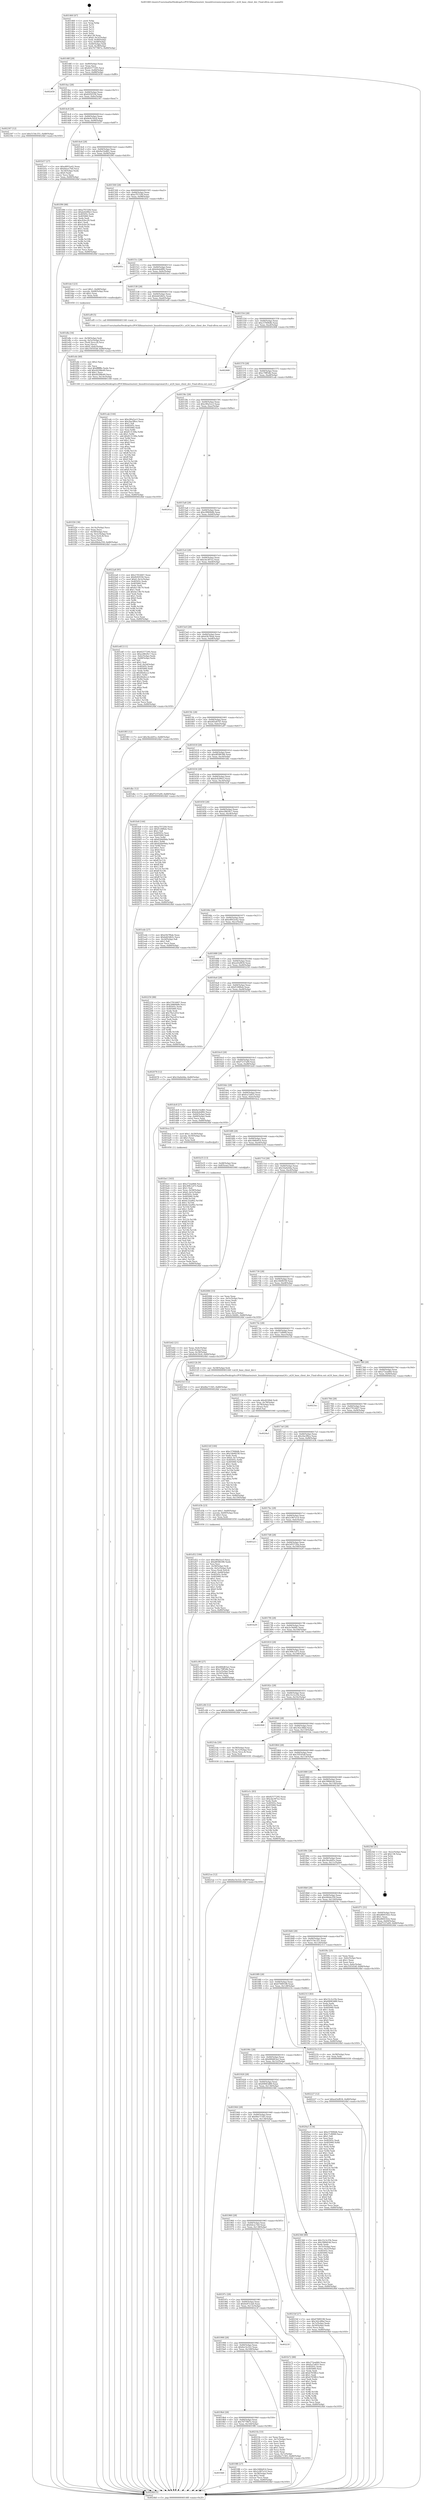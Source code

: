 digraph "0x401460" {
  label = "0x401460 (/mnt/c/Users/mathe/Desktop/tcc/POCII/binaries/extr_linuxdriversmisceepromat24.c_at24_base_client_dev_Final-ollvm.out::main(0))"
  labelloc = "t"
  node[shape=record]

  Entry [label="",width=0.3,height=0.3,shape=circle,fillcolor=black,style=filled]
  "0x40148f" [label="{
     0x40148f [29]\l
     | [instrs]\l
     &nbsp;&nbsp;0x40148f \<+3\>: mov -0x80(%rbp),%eax\l
     &nbsp;&nbsp;0x401492 \<+2\>: mov %eax,%ecx\l
     &nbsp;&nbsp;0x401494 \<+6\>: sub $0x82577295,%ecx\l
     &nbsp;&nbsp;0x40149a \<+6\>: mov %eax,-0x84(%rbp)\l
     &nbsp;&nbsp;0x4014a0 \<+6\>: mov %ecx,-0x88(%rbp)\l
     &nbsp;&nbsp;0x4014a6 \<+6\>: je 0000000000402450 \<main+0xff0\>\l
  }"]
  "0x402450" [label="{
     0x402450\l
  }", style=dashed]
  "0x4014ac" [label="{
     0x4014ac [28]\l
     | [instrs]\l
     &nbsp;&nbsp;0x4014ac \<+5\>: jmp 00000000004014b1 \<main+0x51\>\l
     &nbsp;&nbsp;0x4014b1 \<+6\>: mov -0x84(%rbp),%eax\l
     &nbsp;&nbsp;0x4014b7 \<+5\>: sub $0x82f2f356,%eax\l
     &nbsp;&nbsp;0x4014bc \<+6\>: mov %eax,-0x8c(%rbp)\l
     &nbsp;&nbsp;0x4014c2 \<+6\>: je 0000000000402307 \<main+0xea7\>\l
  }"]
  Exit [label="",width=0.3,height=0.3,shape=circle,fillcolor=black,style=filled,peripheries=2]
  "0x402307" [label="{
     0x402307 [12]\l
     | [instrs]\l
     &nbsp;&nbsp;0x402307 \<+7\>: movl $0x5154c351,-0x80(%rbp)\l
     &nbsp;&nbsp;0x40230e \<+5\>: jmp 00000000004024bf \<main+0x105f\>\l
  }"]
  "0x4014c8" [label="{
     0x4014c8 [28]\l
     | [instrs]\l
     &nbsp;&nbsp;0x4014c8 \<+5\>: jmp 00000000004014cd \<main+0x6d\>\l
     &nbsp;&nbsp;0x4014cd \<+6\>: mov -0x84(%rbp),%eax\l
     &nbsp;&nbsp;0x4014d3 \<+5\>: sub $0x8e9c50c8,%eax\l
     &nbsp;&nbsp;0x4014d8 \<+6\>: mov %eax,-0x90(%rbp)\l
     &nbsp;&nbsp;0x4014de \<+6\>: je 0000000000401b57 \<main+0x6f7\>\l
  }"]
  "0x402227" [label="{
     0x402227 [12]\l
     | [instrs]\l
     &nbsp;&nbsp;0x402227 \<+7\>: movl $0xed3ef834,-0x80(%rbp)\l
     &nbsp;&nbsp;0x40222e \<+5\>: jmp 00000000004024bf \<main+0x105f\>\l
  }"]
  "0x401b57" [label="{
     0x401b57 [27]\l
     | [instrs]\l
     &nbsp;&nbsp;0x401b57 \<+5\>: mov $0xe8952e42,%eax\l
     &nbsp;&nbsp;0x401b5c \<+5\>: mov $0x6dcec7b0,%ecx\l
     &nbsp;&nbsp;0x401b61 \<+3\>: mov -0x34(%rbp),%edx\l
     &nbsp;&nbsp;0x401b64 \<+3\>: cmp $0x0,%edx\l
     &nbsp;&nbsp;0x401b67 \<+3\>: cmove %ecx,%eax\l
     &nbsp;&nbsp;0x401b6a \<+3\>: mov %eax,-0x80(%rbp)\l
     &nbsp;&nbsp;0x401b6d \<+5\>: jmp 00000000004024bf \<main+0x105f\>\l
  }"]
  "0x4014e4" [label="{
     0x4014e4 [28]\l
     | [instrs]\l
     &nbsp;&nbsp;0x4014e4 \<+5\>: jmp 00000000004014e9 \<main+0x89\>\l
     &nbsp;&nbsp;0x4014e9 \<+6\>: mov -0x84(%rbp),%eax\l
     &nbsp;&nbsp;0x4014ef \<+5\>: sub $0x9a33e861,%eax\l
     &nbsp;&nbsp;0x4014f4 \<+6\>: mov %eax,-0x94(%rbp)\l
     &nbsp;&nbsp;0x4014fa \<+6\>: je 0000000000401f90 \<main+0xb30\>\l
  }"]
  "0x4021ee" [label="{
     0x4021ee [12]\l
     | [instrs]\l
     &nbsp;&nbsp;0x4021ee \<+7\>: movl $0x6ec5e322,-0x80(%rbp)\l
     &nbsp;&nbsp;0x4021f5 \<+5\>: jmp 00000000004024bf \<main+0x105f\>\l
  }"]
  "0x401f90" [label="{
     0x401f90 [88]\l
     | [instrs]\l
     &nbsp;&nbsp;0x401f90 \<+5\>: mov $0xa7f152fd,%eax\l
     &nbsp;&nbsp;0x401f95 \<+5\>: mov $0xdc6290e3,%ecx\l
     &nbsp;&nbsp;0x401f9a \<+7\>: mov 0x40505c,%edx\l
     &nbsp;&nbsp;0x401fa1 \<+7\>: mov 0x405060,%esi\l
     &nbsp;&nbsp;0x401fa8 \<+2\>: mov %edx,%edi\l
     &nbsp;&nbsp;0x401faa \<+6\>: add $0xcfcfec20,%edi\l
     &nbsp;&nbsp;0x401fb0 \<+3\>: sub $0x1,%edi\l
     &nbsp;&nbsp;0x401fb3 \<+6\>: sub $0xcfcfec20,%edi\l
     &nbsp;&nbsp;0x401fb9 \<+3\>: imul %edi,%edx\l
     &nbsp;&nbsp;0x401fbc \<+3\>: and $0x1,%edx\l
     &nbsp;&nbsp;0x401fbf \<+3\>: cmp $0x0,%edx\l
     &nbsp;&nbsp;0x401fc2 \<+4\>: sete %r8b\l
     &nbsp;&nbsp;0x401fc6 \<+3\>: cmp $0xa,%esi\l
     &nbsp;&nbsp;0x401fc9 \<+4\>: setl %r9b\l
     &nbsp;&nbsp;0x401fcd \<+3\>: mov %r8b,%r10b\l
     &nbsp;&nbsp;0x401fd0 \<+3\>: and %r9b,%r10b\l
     &nbsp;&nbsp;0x401fd3 \<+3\>: xor %r9b,%r8b\l
     &nbsp;&nbsp;0x401fd6 \<+3\>: or %r8b,%r10b\l
     &nbsp;&nbsp;0x401fd9 \<+4\>: test $0x1,%r10b\l
     &nbsp;&nbsp;0x401fdd \<+3\>: cmovne %ecx,%eax\l
     &nbsp;&nbsp;0x401fe0 \<+3\>: mov %eax,-0x80(%rbp)\l
     &nbsp;&nbsp;0x401fe3 \<+5\>: jmp 00000000004024bf \<main+0x105f\>\l
  }"]
  "0x401500" [label="{
     0x401500 [28]\l
     | [instrs]\l
     &nbsp;&nbsp;0x401500 \<+5\>: jmp 0000000000401505 \<main+0xa5\>\l
     &nbsp;&nbsp;0x401505 \<+6\>: mov -0x84(%rbp),%eax\l
     &nbsp;&nbsp;0x40150b \<+5\>: sub $0xa7f152fd,%eax\l
     &nbsp;&nbsp;0x401510 \<+6\>: mov %eax,-0x98(%rbp)\l
     &nbsp;&nbsp;0x401516 \<+6\>: je 000000000040245c \<main+0xffc\>\l
  }"]
  "0x40214f" [label="{
     0x40214f [100]\l
     | [instrs]\l
     &nbsp;&nbsp;0x40214f \<+5\>: mov $0xc57606db,%esi\l
     &nbsp;&nbsp;0x402154 \<+5\>: mov $0x16b9f258,%ecx\l
     &nbsp;&nbsp;0x402159 \<+2\>: xor %edx,%edx\l
     &nbsp;&nbsp;0x40215b \<+7\>: movl $0x0,-0x7c(%rbp)\l
     &nbsp;&nbsp;0x402162 \<+8\>: mov 0x40505c,%r8d\l
     &nbsp;&nbsp;0x40216a \<+8\>: mov 0x405060,%r9d\l
     &nbsp;&nbsp;0x402172 \<+3\>: sub $0x1,%edx\l
     &nbsp;&nbsp;0x402175 \<+3\>: mov %r8d,%r10d\l
     &nbsp;&nbsp;0x402178 \<+3\>: add %edx,%r10d\l
     &nbsp;&nbsp;0x40217b \<+4\>: imul %r10d,%r8d\l
     &nbsp;&nbsp;0x40217f \<+4\>: and $0x1,%r8d\l
     &nbsp;&nbsp;0x402183 \<+4\>: cmp $0x0,%r8d\l
     &nbsp;&nbsp;0x402187 \<+4\>: sete %r11b\l
     &nbsp;&nbsp;0x40218b \<+4\>: cmp $0xa,%r9d\l
     &nbsp;&nbsp;0x40218f \<+3\>: setl %bl\l
     &nbsp;&nbsp;0x402192 \<+3\>: mov %r11b,%r14b\l
     &nbsp;&nbsp;0x402195 \<+3\>: and %bl,%r14b\l
     &nbsp;&nbsp;0x402198 \<+3\>: xor %bl,%r11b\l
     &nbsp;&nbsp;0x40219b \<+3\>: or %r11b,%r14b\l
     &nbsp;&nbsp;0x40219e \<+4\>: test $0x1,%r14b\l
     &nbsp;&nbsp;0x4021a2 \<+3\>: cmovne %ecx,%esi\l
     &nbsp;&nbsp;0x4021a5 \<+3\>: mov %esi,-0x80(%rbp)\l
     &nbsp;&nbsp;0x4021a8 \<+6\>: mov %eax,-0x150(%rbp)\l
     &nbsp;&nbsp;0x4021ae \<+5\>: jmp 00000000004024bf \<main+0x105f\>\l
  }"]
  "0x40245c" [label="{
     0x40245c\l
  }", style=dashed]
  "0x40151c" [label="{
     0x40151c [28]\l
     | [instrs]\l
     &nbsp;&nbsp;0x40151c \<+5\>: jmp 0000000000401521 \<main+0xc1\>\l
     &nbsp;&nbsp;0x401521 \<+6\>: mov -0x84(%rbp),%eax\l
     &nbsp;&nbsp;0x401527 \<+5\>: sub $0xb4eb4f82,%eax\l
     &nbsp;&nbsp;0x40152c \<+6\>: mov %eax,-0x9c(%rbp)\l
     &nbsp;&nbsp;0x401532 \<+6\>: je 0000000000401de3 \<main+0x983\>\l
  }"]
  "0x402134" [label="{
     0x402134 [27]\l
     | [instrs]\l
     &nbsp;&nbsp;0x402134 \<+10\>: movabs $0x4030b6,%rdi\l
     &nbsp;&nbsp;0x40213e \<+4\>: mov %rax,-0x78(%rbp)\l
     &nbsp;&nbsp;0x402142 \<+4\>: mov -0x78(%rbp),%rax\l
     &nbsp;&nbsp;0x402146 \<+2\>: mov (%rax),%esi\l
     &nbsp;&nbsp;0x402148 \<+2\>: mov $0x0,%al\l
     &nbsp;&nbsp;0x40214a \<+5\>: call 0000000000401040 \<printf@plt\>\l
     | [calls]\l
     &nbsp;&nbsp;0x401040 \{1\} (unknown)\l
  }"]
  "0x401de3" [label="{
     0x401de3 [23]\l
     | [instrs]\l
     &nbsp;&nbsp;0x401de3 \<+7\>: movl $0x1,-0x68(%rbp)\l
     &nbsp;&nbsp;0x401dea \<+4\>: movslq -0x68(%rbp),%rax\l
     &nbsp;&nbsp;0x401dee \<+4\>: shl $0x2,%rax\l
     &nbsp;&nbsp;0x401df2 \<+3\>: mov %rax,%rdi\l
     &nbsp;&nbsp;0x401df5 \<+5\>: call 0000000000401050 \<malloc@plt\>\l
     | [calls]\l
     &nbsp;&nbsp;0x401050 \{1\} (unknown)\l
  }"]
  "0x401538" [label="{
     0x401538 [28]\l
     | [instrs]\l
     &nbsp;&nbsp;0x401538 \<+5\>: jmp 000000000040153d \<main+0xdd\>\l
     &nbsp;&nbsp;0x40153d \<+6\>: mov -0x84(%rbp),%eax\l
     &nbsp;&nbsp;0x401543 \<+5\>: sub $0xbdd3db5c,%eax\l
     &nbsp;&nbsp;0x401548 \<+6\>: mov %eax,-0xa0(%rbp)\l
     &nbsp;&nbsp;0x40154e \<+6\>: je 0000000000401ef9 \<main+0xa99\>\l
  }"]
  "0x401f26" [label="{
     0x401f26 [38]\l
     | [instrs]\l
     &nbsp;&nbsp;0x401f26 \<+6\>: mov -0x14c(%rbp),%ecx\l
     &nbsp;&nbsp;0x401f2c \<+3\>: imul %eax,%ecx\l
     &nbsp;&nbsp;0x401f2f \<+4\>: mov -0x58(%rbp),%rsi\l
     &nbsp;&nbsp;0x401f33 \<+4\>: movslq -0x5c(%rbp),%rdi\l
     &nbsp;&nbsp;0x401f37 \<+4\>: mov (%rsi,%rdi,8),%rsi\l
     &nbsp;&nbsp;0x401f3b \<+3\>: mov (%rsi),%rsi\l
     &nbsp;&nbsp;0x401f3e \<+2\>: mov %ecx,(%rsi)\l
     &nbsp;&nbsp;0x401f40 \<+7\>: movl $0x44b4a359,-0x80(%rbp)\l
     &nbsp;&nbsp;0x401f47 \<+5\>: jmp 00000000004024bf \<main+0x105f\>\l
  }"]
  "0x401ef9" [label="{
     0x401ef9 [5]\l
     | [instrs]\l
     &nbsp;&nbsp;0x401ef9 \<+5\>: call 0000000000401160 \<next_i\>\l
     | [calls]\l
     &nbsp;&nbsp;0x401160 \{1\} (/mnt/c/Users/mathe/Desktop/tcc/POCII/binaries/extr_linuxdriversmisceepromat24.c_at24_base_client_dev_Final-ollvm.out::next_i)\l
  }"]
  "0x401554" [label="{
     0x401554 [28]\l
     | [instrs]\l
     &nbsp;&nbsp;0x401554 \<+5\>: jmp 0000000000401559 \<main+0xf9\>\l
     &nbsp;&nbsp;0x401559 \<+6\>: mov -0x84(%rbp),%eax\l
     &nbsp;&nbsp;0x40155f \<+5\>: sub $0xc57606db,%eax\l
     &nbsp;&nbsp;0x401564 \<+6\>: mov %eax,-0xa4(%rbp)\l
     &nbsp;&nbsp;0x40156a \<+6\>: je 0000000000402468 \<main+0x1008\>\l
  }"]
  "0x401efe" [label="{
     0x401efe [40]\l
     | [instrs]\l
     &nbsp;&nbsp;0x401efe \<+5\>: mov $0x2,%ecx\l
     &nbsp;&nbsp;0x401f03 \<+1\>: cltd\l
     &nbsp;&nbsp;0x401f04 \<+2\>: idiv %ecx\l
     &nbsp;&nbsp;0x401f06 \<+6\>: imul $0xfffffffe,%edx,%ecx\l
     &nbsp;&nbsp;0x401f0c \<+6\>: add $0x44208e49,%ecx\l
     &nbsp;&nbsp;0x401f12 \<+3\>: add $0x1,%ecx\l
     &nbsp;&nbsp;0x401f15 \<+6\>: sub $0x44208e49,%ecx\l
     &nbsp;&nbsp;0x401f1b \<+6\>: mov %ecx,-0x14c(%rbp)\l
     &nbsp;&nbsp;0x401f21 \<+5\>: call 0000000000401160 \<next_i\>\l
     | [calls]\l
     &nbsp;&nbsp;0x401160 \{1\} (/mnt/c/Users/mathe/Desktop/tcc/POCII/binaries/extr_linuxdriversmisceepromat24.c_at24_base_client_dev_Final-ollvm.out::next_i)\l
  }"]
  "0x402468" [label="{
     0x402468\l
  }", style=dashed]
  "0x401570" [label="{
     0x401570 [28]\l
     | [instrs]\l
     &nbsp;&nbsp;0x401570 \<+5\>: jmp 0000000000401575 \<main+0x115\>\l
     &nbsp;&nbsp;0x401575 \<+6\>: mov -0x84(%rbp),%eax\l
     &nbsp;&nbsp;0x40157b \<+5\>: sub $0xc79ff3db,%eax\l
     &nbsp;&nbsp;0x401580 \<+6\>: mov %eax,-0xa8(%rbp)\l
     &nbsp;&nbsp;0x401586 \<+6\>: je 0000000000401cab \<main+0x84b\>\l
  }"]
  "0x401dfa" [label="{
     0x401dfa [34]\l
     | [instrs]\l
     &nbsp;&nbsp;0x401dfa \<+4\>: mov -0x58(%rbp),%rdi\l
     &nbsp;&nbsp;0x401dfe \<+4\>: movslq -0x5c(%rbp),%rcx\l
     &nbsp;&nbsp;0x401e02 \<+4\>: mov (%rdi,%rcx,8),%rcx\l
     &nbsp;&nbsp;0x401e06 \<+3\>: mov %rax,(%rcx)\l
     &nbsp;&nbsp;0x401e09 \<+7\>: movl $0x0,-0x6c(%rbp)\l
     &nbsp;&nbsp;0x401e10 \<+7\>: movl $0x35f165df,-0x80(%rbp)\l
     &nbsp;&nbsp;0x401e17 \<+5\>: jmp 00000000004024bf \<main+0x105f\>\l
  }"]
  "0x401cab" [label="{
     0x401cab [144]\l
     | [instrs]\l
     &nbsp;&nbsp;0x401cab \<+5\>: mov $0xc90a5ce3,%eax\l
     &nbsp;&nbsp;0x401cb0 \<+5\>: mov $0x2ba3f8ce,%ecx\l
     &nbsp;&nbsp;0x401cb5 \<+2\>: mov $0x1,%dl\l
     &nbsp;&nbsp;0x401cb7 \<+7\>: mov 0x40505c,%esi\l
     &nbsp;&nbsp;0x401cbe \<+7\>: mov 0x405060,%edi\l
     &nbsp;&nbsp;0x401cc5 \<+3\>: mov %esi,%r8d\l
     &nbsp;&nbsp;0x401cc8 \<+7\>: sub $0x813130fa,%r8d\l
     &nbsp;&nbsp;0x401ccf \<+4\>: sub $0x1,%r8d\l
     &nbsp;&nbsp;0x401cd3 \<+7\>: add $0x813130fa,%r8d\l
     &nbsp;&nbsp;0x401cda \<+4\>: imul %r8d,%esi\l
     &nbsp;&nbsp;0x401cde \<+3\>: and $0x1,%esi\l
     &nbsp;&nbsp;0x401ce1 \<+3\>: cmp $0x0,%esi\l
     &nbsp;&nbsp;0x401ce4 \<+4\>: sete %r9b\l
     &nbsp;&nbsp;0x401ce8 \<+3\>: cmp $0xa,%edi\l
     &nbsp;&nbsp;0x401ceb \<+4\>: setl %r10b\l
     &nbsp;&nbsp;0x401cef \<+3\>: mov %r9b,%r11b\l
     &nbsp;&nbsp;0x401cf2 \<+4\>: xor $0xff,%r11b\l
     &nbsp;&nbsp;0x401cf6 \<+3\>: mov %r10b,%bl\l
     &nbsp;&nbsp;0x401cf9 \<+3\>: xor $0xff,%bl\l
     &nbsp;&nbsp;0x401cfc \<+3\>: xor $0x0,%dl\l
     &nbsp;&nbsp;0x401cff \<+3\>: mov %r11b,%r14b\l
     &nbsp;&nbsp;0x401d02 \<+4\>: and $0x0,%r14b\l
     &nbsp;&nbsp;0x401d06 \<+3\>: and %dl,%r9b\l
     &nbsp;&nbsp;0x401d09 \<+3\>: mov %bl,%r15b\l
     &nbsp;&nbsp;0x401d0c \<+4\>: and $0x0,%r15b\l
     &nbsp;&nbsp;0x401d10 \<+3\>: and %dl,%r10b\l
     &nbsp;&nbsp;0x401d13 \<+3\>: or %r9b,%r14b\l
     &nbsp;&nbsp;0x401d16 \<+3\>: or %r10b,%r15b\l
     &nbsp;&nbsp;0x401d19 \<+3\>: xor %r15b,%r14b\l
     &nbsp;&nbsp;0x401d1c \<+3\>: or %bl,%r11b\l
     &nbsp;&nbsp;0x401d1f \<+4\>: xor $0xff,%r11b\l
     &nbsp;&nbsp;0x401d23 \<+3\>: or $0x0,%dl\l
     &nbsp;&nbsp;0x401d26 \<+3\>: and %dl,%r11b\l
     &nbsp;&nbsp;0x401d29 \<+3\>: or %r11b,%r14b\l
     &nbsp;&nbsp;0x401d2c \<+4\>: test $0x1,%r14b\l
     &nbsp;&nbsp;0x401d30 \<+3\>: cmovne %ecx,%eax\l
     &nbsp;&nbsp;0x401d33 \<+3\>: mov %eax,-0x80(%rbp)\l
     &nbsp;&nbsp;0x401d36 \<+5\>: jmp 00000000004024bf \<main+0x105f\>\l
  }"]
  "0x40158c" [label="{
     0x40158c [28]\l
     | [instrs]\l
     &nbsp;&nbsp;0x40158c \<+5\>: jmp 0000000000401591 \<main+0x131\>\l
     &nbsp;&nbsp;0x401591 \<+6\>: mov -0x84(%rbp),%eax\l
     &nbsp;&nbsp;0x401597 \<+5\>: sub $0xc90a5ce3,%eax\l
     &nbsp;&nbsp;0x40159c \<+6\>: mov %eax,-0xac(%rbp)\l
     &nbsp;&nbsp;0x4015a2 \<+6\>: je 000000000040241a \<main+0xfba\>\l
  }"]
  "0x401d52" [label="{
     0x401d52 [106]\l
     | [instrs]\l
     &nbsp;&nbsp;0x401d52 \<+5\>: mov $0xc90a5ce3,%ecx\l
     &nbsp;&nbsp;0x401d57 \<+5\>: mov $0xd8586396,%edx\l
     &nbsp;&nbsp;0x401d5c \<+2\>: xor %esi,%esi\l
     &nbsp;&nbsp;0x401d5e \<+4\>: mov -0x58(%rbp),%rdi\l
     &nbsp;&nbsp;0x401d62 \<+4\>: movslq -0x5c(%rbp),%r8\l
     &nbsp;&nbsp;0x401d66 \<+4\>: mov %rax,(%rdi,%r8,8)\l
     &nbsp;&nbsp;0x401d6a \<+7\>: movl $0x0,-0x64(%rbp)\l
     &nbsp;&nbsp;0x401d71 \<+8\>: mov 0x40505c,%r9d\l
     &nbsp;&nbsp;0x401d79 \<+8\>: mov 0x405060,%r10d\l
     &nbsp;&nbsp;0x401d81 \<+3\>: sub $0x1,%esi\l
     &nbsp;&nbsp;0x401d84 \<+3\>: mov %r9d,%r11d\l
     &nbsp;&nbsp;0x401d87 \<+3\>: add %esi,%r11d\l
     &nbsp;&nbsp;0x401d8a \<+4\>: imul %r11d,%r9d\l
     &nbsp;&nbsp;0x401d8e \<+4\>: and $0x1,%r9d\l
     &nbsp;&nbsp;0x401d92 \<+4\>: cmp $0x0,%r9d\l
     &nbsp;&nbsp;0x401d96 \<+3\>: sete %bl\l
     &nbsp;&nbsp;0x401d99 \<+4\>: cmp $0xa,%r10d\l
     &nbsp;&nbsp;0x401d9d \<+4\>: setl %r14b\l
     &nbsp;&nbsp;0x401da1 \<+3\>: mov %bl,%r15b\l
     &nbsp;&nbsp;0x401da4 \<+3\>: and %r14b,%r15b\l
     &nbsp;&nbsp;0x401da7 \<+3\>: xor %r14b,%bl\l
     &nbsp;&nbsp;0x401daa \<+3\>: or %bl,%r15b\l
     &nbsp;&nbsp;0x401dad \<+4\>: test $0x1,%r15b\l
     &nbsp;&nbsp;0x401db1 \<+3\>: cmovne %edx,%ecx\l
     &nbsp;&nbsp;0x401db4 \<+3\>: mov %ecx,-0x80(%rbp)\l
     &nbsp;&nbsp;0x401db7 \<+5\>: jmp 00000000004024bf \<main+0x105f\>\l
  }"]
  "0x40241a" [label="{
     0x40241a\l
  }", style=dashed]
  "0x4015a8" [label="{
     0x4015a8 [28]\l
     | [instrs]\l
     &nbsp;&nbsp;0x4015a8 \<+5\>: jmp 00000000004015ad \<main+0x14d\>\l
     &nbsp;&nbsp;0x4015ad \<+6\>: mov -0x84(%rbp),%eax\l
     &nbsp;&nbsp;0x4015b3 \<+5\>: sub $0xc9960b8b,%eax\l
     &nbsp;&nbsp;0x4015b8 \<+6\>: mov %eax,-0xb0(%rbp)\l
     &nbsp;&nbsp;0x4015be \<+6\>: je 00000000004022a8 \<main+0xe48\>\l
  }"]
  "0x401be1" [label="{
     0x401be1 [163]\l
     | [instrs]\l
     &nbsp;&nbsp;0x401be1 \<+5\>: mov $0x272ea064,%ecx\l
     &nbsp;&nbsp;0x401be6 \<+5\>: mov $0x309c1d75,%edx\l
     &nbsp;&nbsp;0x401beb \<+3\>: mov $0x1,%sil\l
     &nbsp;&nbsp;0x401bee \<+4\>: mov %rax,-0x58(%rbp)\l
     &nbsp;&nbsp;0x401bf2 \<+7\>: movl $0x0,-0x5c(%rbp)\l
     &nbsp;&nbsp;0x401bf9 \<+8\>: mov 0x40505c,%r8d\l
     &nbsp;&nbsp;0x401c01 \<+8\>: mov 0x405060,%r9d\l
     &nbsp;&nbsp;0x401c09 \<+3\>: mov %r8d,%r10d\l
     &nbsp;&nbsp;0x401c0c \<+7\>: sub $0x6c32a902,%r10d\l
     &nbsp;&nbsp;0x401c13 \<+4\>: sub $0x1,%r10d\l
     &nbsp;&nbsp;0x401c17 \<+7\>: add $0x6c32a902,%r10d\l
     &nbsp;&nbsp;0x401c1e \<+4\>: imul %r10d,%r8d\l
     &nbsp;&nbsp;0x401c22 \<+4\>: and $0x1,%r8d\l
     &nbsp;&nbsp;0x401c26 \<+4\>: cmp $0x0,%r8d\l
     &nbsp;&nbsp;0x401c2a \<+4\>: sete %r11b\l
     &nbsp;&nbsp;0x401c2e \<+4\>: cmp $0xa,%r9d\l
     &nbsp;&nbsp;0x401c32 \<+3\>: setl %bl\l
     &nbsp;&nbsp;0x401c35 \<+3\>: mov %r11b,%r14b\l
     &nbsp;&nbsp;0x401c38 \<+4\>: xor $0xff,%r14b\l
     &nbsp;&nbsp;0x401c3c \<+3\>: mov %bl,%r15b\l
     &nbsp;&nbsp;0x401c3f \<+4\>: xor $0xff,%r15b\l
     &nbsp;&nbsp;0x401c43 \<+4\>: xor $0x0,%sil\l
     &nbsp;&nbsp;0x401c47 \<+3\>: mov %r14b,%r12b\l
     &nbsp;&nbsp;0x401c4a \<+4\>: and $0x0,%r12b\l
     &nbsp;&nbsp;0x401c4e \<+3\>: and %sil,%r11b\l
     &nbsp;&nbsp;0x401c51 \<+3\>: mov %r15b,%r13b\l
     &nbsp;&nbsp;0x401c54 \<+4\>: and $0x0,%r13b\l
     &nbsp;&nbsp;0x401c58 \<+3\>: and %sil,%bl\l
     &nbsp;&nbsp;0x401c5b \<+3\>: or %r11b,%r12b\l
     &nbsp;&nbsp;0x401c5e \<+3\>: or %bl,%r13b\l
     &nbsp;&nbsp;0x401c61 \<+3\>: xor %r13b,%r12b\l
     &nbsp;&nbsp;0x401c64 \<+3\>: or %r15b,%r14b\l
     &nbsp;&nbsp;0x401c67 \<+4\>: xor $0xff,%r14b\l
     &nbsp;&nbsp;0x401c6b \<+4\>: or $0x0,%sil\l
     &nbsp;&nbsp;0x401c6f \<+3\>: and %sil,%r14b\l
     &nbsp;&nbsp;0x401c72 \<+3\>: or %r14b,%r12b\l
     &nbsp;&nbsp;0x401c75 \<+4\>: test $0x1,%r12b\l
     &nbsp;&nbsp;0x401c79 \<+3\>: cmovne %edx,%ecx\l
     &nbsp;&nbsp;0x401c7c \<+3\>: mov %ecx,-0x80(%rbp)\l
     &nbsp;&nbsp;0x401c7f \<+5\>: jmp 00000000004024bf \<main+0x105f\>\l
  }"]
  "0x4022a8" [label="{
     0x4022a8 [95]\l
     | [instrs]\l
     &nbsp;&nbsp;0x4022a8 \<+5\>: mov $0x27914407,%eax\l
     &nbsp;&nbsp;0x4022ad \<+5\>: mov $0x82f2f356,%ecx\l
     &nbsp;&nbsp;0x4022b2 \<+7\>: movl $0x0,-0x3c(%rbp)\l
     &nbsp;&nbsp;0x4022b9 \<+7\>: mov 0x40505c,%edx\l
     &nbsp;&nbsp;0x4022c0 \<+7\>: mov 0x405060,%esi\l
     &nbsp;&nbsp;0x4022c7 \<+2\>: mov %edx,%edi\l
     &nbsp;&nbsp;0x4022c9 \<+6\>: sub $0x4e138c70,%edi\l
     &nbsp;&nbsp;0x4022cf \<+3\>: sub $0x1,%edi\l
     &nbsp;&nbsp;0x4022d2 \<+6\>: add $0x4e138c70,%edi\l
     &nbsp;&nbsp;0x4022d8 \<+3\>: imul %edi,%edx\l
     &nbsp;&nbsp;0x4022db \<+3\>: and $0x1,%edx\l
     &nbsp;&nbsp;0x4022de \<+3\>: cmp $0x0,%edx\l
     &nbsp;&nbsp;0x4022e1 \<+4\>: sete %r8b\l
     &nbsp;&nbsp;0x4022e5 \<+3\>: cmp $0xa,%esi\l
     &nbsp;&nbsp;0x4022e8 \<+4\>: setl %r9b\l
     &nbsp;&nbsp;0x4022ec \<+3\>: mov %r8b,%r10b\l
     &nbsp;&nbsp;0x4022ef \<+3\>: and %r9b,%r10b\l
     &nbsp;&nbsp;0x4022f2 \<+3\>: xor %r9b,%r8b\l
     &nbsp;&nbsp;0x4022f5 \<+3\>: or %r8b,%r10b\l
     &nbsp;&nbsp;0x4022f8 \<+4\>: test $0x1,%r10b\l
     &nbsp;&nbsp;0x4022fc \<+3\>: cmovne %ecx,%eax\l
     &nbsp;&nbsp;0x4022ff \<+3\>: mov %eax,-0x80(%rbp)\l
     &nbsp;&nbsp;0x402302 \<+5\>: jmp 00000000004024bf \<main+0x105f\>\l
  }"]
  "0x4015c4" [label="{
     0x4015c4 [28]\l
     | [instrs]\l
     &nbsp;&nbsp;0x4015c4 \<+5\>: jmp 00000000004015c9 \<main+0x169\>\l
     &nbsp;&nbsp;0x4015c9 \<+6\>: mov -0x84(%rbp),%eax\l
     &nbsp;&nbsp;0x4015cf \<+5\>: sub $0xcbe387e2,%eax\l
     &nbsp;&nbsp;0x4015d4 \<+6\>: mov %eax,-0xb4(%rbp)\l
     &nbsp;&nbsp;0x4015da \<+6\>: je 0000000000401e6f \<main+0xa0f\>\l
  }"]
  "0x401b42" [label="{
     0x401b42 [21]\l
     | [instrs]\l
     &nbsp;&nbsp;0x401b42 \<+3\>: mov %eax,-0x4c(%rbp)\l
     &nbsp;&nbsp;0x401b45 \<+3\>: mov -0x4c(%rbp),%eax\l
     &nbsp;&nbsp;0x401b48 \<+3\>: mov %eax,-0x34(%rbp)\l
     &nbsp;&nbsp;0x401b4b \<+7\>: movl $0x8e9c50c8,-0x80(%rbp)\l
     &nbsp;&nbsp;0x401b52 \<+5\>: jmp 00000000004024bf \<main+0x105f\>\l
  }"]
  "0x401e6f" [label="{
     0x401e6f [111]\l
     | [instrs]\l
     &nbsp;&nbsp;0x401e6f \<+5\>: mov $0x82577295,%eax\l
     &nbsp;&nbsp;0x401e74 \<+5\>: mov $0xe28629c7,%ecx\l
     &nbsp;&nbsp;0x401e79 \<+3\>: mov -0x6c(%rbp),%edx\l
     &nbsp;&nbsp;0x401e7c \<+3\>: cmp -0x68(%rbp),%edx\l
     &nbsp;&nbsp;0x401e7f \<+4\>: setl %sil\l
     &nbsp;&nbsp;0x401e83 \<+4\>: and $0x1,%sil\l
     &nbsp;&nbsp;0x401e87 \<+4\>: mov %sil,-0x2d(%rbp)\l
     &nbsp;&nbsp;0x401e8b \<+7\>: mov 0x40505c,%edx\l
     &nbsp;&nbsp;0x401e92 \<+7\>: mov 0x405060,%edi\l
     &nbsp;&nbsp;0x401e99 \<+3\>: mov %edx,%r8d\l
     &nbsp;&nbsp;0x401e9c \<+7\>: sub $0x40efecc2,%r8d\l
     &nbsp;&nbsp;0x401ea3 \<+4\>: sub $0x1,%r8d\l
     &nbsp;&nbsp;0x401ea7 \<+7\>: add $0x40efecc2,%r8d\l
     &nbsp;&nbsp;0x401eae \<+4\>: imul %r8d,%edx\l
     &nbsp;&nbsp;0x401eb2 \<+3\>: and $0x1,%edx\l
     &nbsp;&nbsp;0x401eb5 \<+3\>: cmp $0x0,%edx\l
     &nbsp;&nbsp;0x401eb8 \<+4\>: sete %sil\l
     &nbsp;&nbsp;0x401ebc \<+3\>: cmp $0xa,%edi\l
     &nbsp;&nbsp;0x401ebf \<+4\>: setl %r9b\l
     &nbsp;&nbsp;0x401ec3 \<+3\>: mov %sil,%r10b\l
     &nbsp;&nbsp;0x401ec6 \<+3\>: and %r9b,%r10b\l
     &nbsp;&nbsp;0x401ec9 \<+3\>: xor %r9b,%sil\l
     &nbsp;&nbsp;0x401ecc \<+3\>: or %sil,%r10b\l
     &nbsp;&nbsp;0x401ecf \<+4\>: test $0x1,%r10b\l
     &nbsp;&nbsp;0x401ed3 \<+3\>: cmovne %ecx,%eax\l
     &nbsp;&nbsp;0x401ed6 \<+3\>: mov %eax,-0x80(%rbp)\l
     &nbsp;&nbsp;0x401ed9 \<+5\>: jmp 00000000004024bf \<main+0x105f\>\l
  }"]
  "0x4015e0" [label="{
     0x4015e0 [28]\l
     | [instrs]\l
     &nbsp;&nbsp;0x4015e0 \<+5\>: jmp 00000000004015e5 \<main+0x185\>\l
     &nbsp;&nbsp;0x4015e5 \<+6\>: mov -0x84(%rbp),%eax\l
     &nbsp;&nbsp;0x4015eb \<+5\>: sub $0xd3b7f0ab,%eax\l
     &nbsp;&nbsp;0x4015f0 \<+6\>: mov %eax,-0xb8(%rbp)\l
     &nbsp;&nbsp;0x4015f6 \<+6\>: je 0000000000401f65 \<main+0xb05\>\l
  }"]
  "0x401460" [label="{
     0x401460 [47]\l
     | [instrs]\l
     &nbsp;&nbsp;0x401460 \<+1\>: push %rbp\l
     &nbsp;&nbsp;0x401461 \<+3\>: mov %rsp,%rbp\l
     &nbsp;&nbsp;0x401464 \<+2\>: push %r15\l
     &nbsp;&nbsp;0x401466 \<+2\>: push %r14\l
     &nbsp;&nbsp;0x401468 \<+2\>: push %r13\l
     &nbsp;&nbsp;0x40146a \<+2\>: push %r12\l
     &nbsp;&nbsp;0x40146c \<+1\>: push %rbx\l
     &nbsp;&nbsp;0x40146d \<+7\>: sub $0x138,%rsp\l
     &nbsp;&nbsp;0x401474 \<+7\>: movl $0x0,-0x3c(%rbp)\l
     &nbsp;&nbsp;0x40147b \<+3\>: mov %edi,-0x40(%rbp)\l
     &nbsp;&nbsp;0x40147e \<+4\>: mov %rsi,-0x48(%rbp)\l
     &nbsp;&nbsp;0x401482 \<+3\>: mov -0x40(%rbp),%edi\l
     &nbsp;&nbsp;0x401485 \<+3\>: mov %edi,-0x38(%rbp)\l
     &nbsp;&nbsp;0x401488 \<+7\>: movl $0x7677867e,-0x80(%rbp)\l
  }"]
  "0x401f65" [label="{
     0x401f65 [12]\l
     | [instrs]\l
     &nbsp;&nbsp;0x401f65 \<+7\>: movl $0x3bceb91e,-0x80(%rbp)\l
     &nbsp;&nbsp;0x401f6c \<+5\>: jmp 00000000004024bf \<main+0x105f\>\l
  }"]
  "0x4015fc" [label="{
     0x4015fc [28]\l
     | [instrs]\l
     &nbsp;&nbsp;0x4015fc \<+5\>: jmp 0000000000401601 \<main+0x1a1\>\l
     &nbsp;&nbsp;0x401601 \<+6\>: mov -0x84(%rbp),%eax\l
     &nbsp;&nbsp;0x401607 \<+5\>: sub $0xd45e87d7,%eax\l
     &nbsp;&nbsp;0x40160c \<+6\>: mov %eax,-0xbc(%rbp)\l
     &nbsp;&nbsp;0x401612 \<+6\>: je 0000000000401a97 \<main+0x637\>\l
  }"]
  "0x4024bf" [label="{
     0x4024bf [5]\l
     | [instrs]\l
     &nbsp;&nbsp;0x4024bf \<+5\>: jmp 000000000040148f \<main+0x2f\>\l
  }"]
  "0x401a97" [label="{
     0x401a97\l
  }", style=dashed]
  "0x401618" [label="{
     0x401618 [28]\l
     | [instrs]\l
     &nbsp;&nbsp;0x401618 \<+5\>: jmp 000000000040161d \<main+0x1bd\>\l
     &nbsp;&nbsp;0x40161d \<+6\>: mov -0x84(%rbp),%eax\l
     &nbsp;&nbsp;0x401623 \<+5\>: sub $0xd8586396,%eax\l
     &nbsp;&nbsp;0x401628 \<+6\>: mov %eax,-0xc0(%rbp)\l
     &nbsp;&nbsp;0x40162e \<+6\>: je 0000000000401dbc \<main+0x95c\>\l
  }"]
  "0x4019d0" [label="{
     0x4019d0\l
  }", style=dashed]
  "0x401dbc" [label="{
     0x401dbc [12]\l
     | [instrs]\l
     &nbsp;&nbsp;0x401dbc \<+7\>: movl $0xf7237a09,-0x80(%rbp)\l
     &nbsp;&nbsp;0x401dc3 \<+5\>: jmp 00000000004024bf \<main+0x105f\>\l
  }"]
  "0x401634" [label="{
     0x401634 [28]\l
     | [instrs]\l
     &nbsp;&nbsp;0x401634 \<+5\>: jmp 0000000000401639 \<main+0x1d9\>\l
     &nbsp;&nbsp;0x401639 \<+6\>: mov -0x84(%rbp),%eax\l
     &nbsp;&nbsp;0x40163f \<+5\>: sub $0xdc6290e3,%eax\l
     &nbsp;&nbsp;0x401644 \<+6\>: mov %eax,-0xc4(%rbp)\l
     &nbsp;&nbsp;0x40164a \<+6\>: je 0000000000401fe8 \<main+0xb88\>\l
  }"]
  "0x4019f6" [label="{
     0x4019f6 [27]\l
     | [instrs]\l
     &nbsp;&nbsp;0x4019f6 \<+5\>: mov $0x166fe814,%eax\l
     &nbsp;&nbsp;0x4019fb \<+5\>: mov $0x2c907e14,%ecx\l
     &nbsp;&nbsp;0x401a00 \<+3\>: mov -0x38(%rbp),%edx\l
     &nbsp;&nbsp;0x401a03 \<+3\>: cmp $0x2,%edx\l
     &nbsp;&nbsp;0x401a06 \<+3\>: cmovne %ecx,%eax\l
     &nbsp;&nbsp;0x401a09 \<+3\>: mov %eax,-0x80(%rbp)\l
     &nbsp;&nbsp;0x401a0c \<+5\>: jmp 00000000004024bf \<main+0x105f\>\l
  }"]
  "0x401fe8" [label="{
     0x401fe8 [144]\l
     | [instrs]\l
     &nbsp;&nbsp;0x401fe8 \<+5\>: mov $0xa7f152fd,%eax\l
     &nbsp;&nbsp;0x401fed \<+5\>: mov $0xf126f6eb,%ecx\l
     &nbsp;&nbsp;0x401ff2 \<+2\>: mov $0x1,%dl\l
     &nbsp;&nbsp;0x401ff4 \<+7\>: mov 0x40505c,%esi\l
     &nbsp;&nbsp;0x401ffb \<+7\>: mov 0x405060,%edi\l
     &nbsp;&nbsp;0x402002 \<+3\>: mov %esi,%r8d\l
     &nbsp;&nbsp;0x402005 \<+7\>: sub $0x62bb09da,%r8d\l
     &nbsp;&nbsp;0x40200c \<+4\>: sub $0x1,%r8d\l
     &nbsp;&nbsp;0x402010 \<+7\>: add $0x62bb09da,%r8d\l
     &nbsp;&nbsp;0x402017 \<+4\>: imul %r8d,%esi\l
     &nbsp;&nbsp;0x40201b \<+3\>: and $0x1,%esi\l
     &nbsp;&nbsp;0x40201e \<+3\>: cmp $0x0,%esi\l
     &nbsp;&nbsp;0x402021 \<+4\>: sete %r9b\l
     &nbsp;&nbsp;0x402025 \<+3\>: cmp $0xa,%edi\l
     &nbsp;&nbsp;0x402028 \<+4\>: setl %r10b\l
     &nbsp;&nbsp;0x40202c \<+3\>: mov %r9b,%r11b\l
     &nbsp;&nbsp;0x40202f \<+4\>: xor $0xff,%r11b\l
     &nbsp;&nbsp;0x402033 \<+3\>: mov %r10b,%bl\l
     &nbsp;&nbsp;0x402036 \<+3\>: xor $0xff,%bl\l
     &nbsp;&nbsp;0x402039 \<+3\>: xor $0x1,%dl\l
     &nbsp;&nbsp;0x40203c \<+3\>: mov %r11b,%r14b\l
     &nbsp;&nbsp;0x40203f \<+4\>: and $0xff,%r14b\l
     &nbsp;&nbsp;0x402043 \<+3\>: and %dl,%r9b\l
     &nbsp;&nbsp;0x402046 \<+3\>: mov %bl,%r15b\l
     &nbsp;&nbsp;0x402049 \<+4\>: and $0xff,%r15b\l
     &nbsp;&nbsp;0x40204d \<+3\>: and %dl,%r10b\l
     &nbsp;&nbsp;0x402050 \<+3\>: or %r9b,%r14b\l
     &nbsp;&nbsp;0x402053 \<+3\>: or %r10b,%r15b\l
     &nbsp;&nbsp;0x402056 \<+3\>: xor %r15b,%r14b\l
     &nbsp;&nbsp;0x402059 \<+3\>: or %bl,%r11b\l
     &nbsp;&nbsp;0x40205c \<+4\>: xor $0xff,%r11b\l
     &nbsp;&nbsp;0x402060 \<+3\>: or $0x1,%dl\l
     &nbsp;&nbsp;0x402063 \<+3\>: and %dl,%r11b\l
     &nbsp;&nbsp;0x402066 \<+3\>: or %r11b,%r14b\l
     &nbsp;&nbsp;0x402069 \<+4\>: test $0x1,%r14b\l
     &nbsp;&nbsp;0x40206d \<+3\>: cmovne %ecx,%eax\l
     &nbsp;&nbsp;0x402070 \<+3\>: mov %eax,-0x80(%rbp)\l
     &nbsp;&nbsp;0x402073 \<+5\>: jmp 00000000004024bf \<main+0x105f\>\l
  }"]
  "0x401650" [label="{
     0x401650 [28]\l
     | [instrs]\l
     &nbsp;&nbsp;0x401650 \<+5\>: jmp 0000000000401655 \<main+0x1f5\>\l
     &nbsp;&nbsp;0x401655 \<+6\>: mov -0x84(%rbp),%eax\l
     &nbsp;&nbsp;0x40165b \<+5\>: sub $0xe28629c7,%eax\l
     &nbsp;&nbsp;0x401660 \<+6\>: mov %eax,-0xc8(%rbp)\l
     &nbsp;&nbsp;0x401666 \<+6\>: je 0000000000401ede \<main+0xa7e\>\l
  }"]
  "0x4019b4" [label="{
     0x4019b4 [28]\l
     | [instrs]\l
     &nbsp;&nbsp;0x4019b4 \<+5\>: jmp 00000000004019b9 \<main+0x559\>\l
     &nbsp;&nbsp;0x4019b9 \<+6\>: mov -0x84(%rbp),%eax\l
     &nbsp;&nbsp;0x4019bf \<+5\>: sub $0x7677867e,%eax\l
     &nbsp;&nbsp;0x4019c4 \<+6\>: mov %eax,-0x144(%rbp)\l
     &nbsp;&nbsp;0x4019ca \<+6\>: je 00000000004019f6 \<main+0x596\>\l
  }"]
  "0x401ede" [label="{
     0x401ede [27]\l
     | [instrs]\l
     &nbsp;&nbsp;0x401ede \<+5\>: mov $0xd3b7f0ab,%eax\l
     &nbsp;&nbsp;0x401ee3 \<+5\>: mov $0xbdd3db5c,%ecx\l
     &nbsp;&nbsp;0x401ee8 \<+3\>: mov -0x2d(%rbp),%dl\l
     &nbsp;&nbsp;0x401eeb \<+3\>: test $0x1,%dl\l
     &nbsp;&nbsp;0x401eee \<+3\>: cmovne %ecx,%eax\l
     &nbsp;&nbsp;0x401ef1 \<+3\>: mov %eax,-0x80(%rbp)\l
     &nbsp;&nbsp;0x401ef4 \<+5\>: jmp 00000000004024bf \<main+0x105f\>\l
  }"]
  "0x40166c" [label="{
     0x40166c [28]\l
     | [instrs]\l
     &nbsp;&nbsp;0x40166c \<+5\>: jmp 0000000000401671 \<main+0x211\>\l
     &nbsp;&nbsp;0x401671 \<+6\>: mov -0x84(%rbp),%eax\l
     &nbsp;&nbsp;0x401677 \<+5\>: sub $0xe8952e42,%eax\l
     &nbsp;&nbsp;0x40167c \<+6\>: mov %eax,-0xcc(%rbp)\l
     &nbsp;&nbsp;0x401682 \<+6\>: je 0000000000402233 \<main+0xdd3\>\l
  }"]
  "0x4021fa" [label="{
     0x4021fa [33]\l
     | [instrs]\l
     &nbsp;&nbsp;0x4021fa \<+2\>: xor %eax,%eax\l
     &nbsp;&nbsp;0x4021fc \<+3\>: mov -0x7c(%rbp),%ecx\l
     &nbsp;&nbsp;0x4021ff \<+2\>: mov %eax,%edx\l
     &nbsp;&nbsp;0x402201 \<+2\>: sub %ecx,%edx\l
     &nbsp;&nbsp;0x402203 \<+2\>: mov %eax,%ecx\l
     &nbsp;&nbsp;0x402205 \<+3\>: sub $0x1,%ecx\l
     &nbsp;&nbsp;0x402208 \<+2\>: add %ecx,%edx\l
     &nbsp;&nbsp;0x40220a \<+2\>: sub %edx,%eax\l
     &nbsp;&nbsp;0x40220c \<+3\>: mov %eax,-0x7c(%rbp)\l
     &nbsp;&nbsp;0x40220f \<+7\>: movl $0x6be71565,-0x80(%rbp)\l
     &nbsp;&nbsp;0x402216 \<+5\>: jmp 00000000004024bf \<main+0x105f\>\l
  }"]
  "0x402233" [label="{
     0x402233\l
  }", style=dashed]
  "0x401688" [label="{
     0x401688 [28]\l
     | [instrs]\l
     &nbsp;&nbsp;0x401688 \<+5\>: jmp 000000000040168d \<main+0x22d\>\l
     &nbsp;&nbsp;0x40168d \<+6\>: mov -0x84(%rbp),%eax\l
     &nbsp;&nbsp;0x401693 \<+5\>: sub $0xed3ef834,%eax\l
     &nbsp;&nbsp;0x401698 \<+6\>: mov %eax,-0xd0(%rbp)\l
     &nbsp;&nbsp;0x40169e \<+6\>: je 0000000000402250 \<main+0xdf0\>\l
  }"]
  "0x401998" [label="{
     0x401998 [28]\l
     | [instrs]\l
     &nbsp;&nbsp;0x401998 \<+5\>: jmp 000000000040199d \<main+0x53d\>\l
     &nbsp;&nbsp;0x40199d \<+6\>: mov -0x84(%rbp),%eax\l
     &nbsp;&nbsp;0x4019a3 \<+5\>: sub $0x6ec5e322,%eax\l
     &nbsp;&nbsp;0x4019a8 \<+6\>: mov %eax,-0x140(%rbp)\l
     &nbsp;&nbsp;0x4019ae \<+6\>: je 00000000004021fa \<main+0xd9a\>\l
  }"]
  "0x402250" [label="{
     0x402250 [88]\l
     | [instrs]\l
     &nbsp;&nbsp;0x402250 \<+5\>: mov $0x27914407,%eax\l
     &nbsp;&nbsp;0x402255 \<+5\>: mov $0xc9960b8b,%ecx\l
     &nbsp;&nbsp;0x40225a \<+7\>: mov 0x40505c,%edx\l
     &nbsp;&nbsp;0x402261 \<+7\>: mov 0x405060,%esi\l
     &nbsp;&nbsp;0x402268 \<+2\>: mov %edx,%edi\l
     &nbsp;&nbsp;0x40226a \<+6\>: add $0x79a1ef14,%edi\l
     &nbsp;&nbsp;0x402270 \<+3\>: sub $0x1,%edi\l
     &nbsp;&nbsp;0x402273 \<+6\>: sub $0x79a1ef14,%edi\l
     &nbsp;&nbsp;0x402279 \<+3\>: imul %edi,%edx\l
     &nbsp;&nbsp;0x40227c \<+3\>: and $0x1,%edx\l
     &nbsp;&nbsp;0x40227f \<+3\>: cmp $0x0,%edx\l
     &nbsp;&nbsp;0x402282 \<+4\>: sete %r8b\l
     &nbsp;&nbsp;0x402286 \<+3\>: cmp $0xa,%esi\l
     &nbsp;&nbsp;0x402289 \<+4\>: setl %r9b\l
     &nbsp;&nbsp;0x40228d \<+3\>: mov %r8b,%r10b\l
     &nbsp;&nbsp;0x402290 \<+3\>: and %r9b,%r10b\l
     &nbsp;&nbsp;0x402293 \<+3\>: xor %r9b,%r8b\l
     &nbsp;&nbsp;0x402296 \<+3\>: or %r8b,%r10b\l
     &nbsp;&nbsp;0x402299 \<+4\>: test $0x1,%r10b\l
     &nbsp;&nbsp;0x40229d \<+3\>: cmovne %ecx,%eax\l
     &nbsp;&nbsp;0x4022a0 \<+3\>: mov %eax,-0x80(%rbp)\l
     &nbsp;&nbsp;0x4022a3 \<+5\>: jmp 00000000004024bf \<main+0x105f\>\l
  }"]
  "0x4016a4" [label="{
     0x4016a4 [28]\l
     | [instrs]\l
     &nbsp;&nbsp;0x4016a4 \<+5\>: jmp 00000000004016a9 \<main+0x249\>\l
     &nbsp;&nbsp;0x4016a9 \<+6\>: mov -0x84(%rbp),%eax\l
     &nbsp;&nbsp;0x4016af \<+5\>: sub $0xf126f6eb,%eax\l
     &nbsp;&nbsp;0x4016b4 \<+6\>: mov %eax,-0xd4(%rbp)\l
     &nbsp;&nbsp;0x4016ba \<+6\>: je 0000000000402078 \<main+0xc18\>\l
  }"]
  "0x40223f" [label="{
     0x40223f\l
  }", style=dashed]
  "0x402078" [label="{
     0x402078 [12]\l
     | [instrs]\l
     &nbsp;&nbsp;0x402078 \<+7\>: movl $0x16a0e0da,-0x80(%rbp)\l
     &nbsp;&nbsp;0x40207f \<+5\>: jmp 00000000004024bf \<main+0x105f\>\l
  }"]
  "0x4016c0" [label="{
     0x4016c0 [28]\l
     | [instrs]\l
     &nbsp;&nbsp;0x4016c0 \<+5\>: jmp 00000000004016c5 \<main+0x265\>\l
     &nbsp;&nbsp;0x4016c5 \<+6\>: mov -0x84(%rbp),%eax\l
     &nbsp;&nbsp;0x4016cb \<+5\>: sub $0xf7237a09,%eax\l
     &nbsp;&nbsp;0x4016d0 \<+6\>: mov %eax,-0xd8(%rbp)\l
     &nbsp;&nbsp;0x4016d6 \<+6\>: je 0000000000401dc8 \<main+0x968\>\l
  }"]
  "0x40197c" [label="{
     0x40197c [28]\l
     | [instrs]\l
     &nbsp;&nbsp;0x40197c \<+5\>: jmp 0000000000401981 \<main+0x521\>\l
     &nbsp;&nbsp;0x401981 \<+6\>: mov -0x84(%rbp),%eax\l
     &nbsp;&nbsp;0x401987 \<+5\>: sub $0x6e87e3a6,%eax\l
     &nbsp;&nbsp;0x40198c \<+6\>: mov %eax,-0x13c(%rbp)\l
     &nbsp;&nbsp;0x401992 \<+6\>: je 000000000040223f \<main+0xddf\>\l
  }"]
  "0x401dc8" [label="{
     0x401dc8 [27]\l
     | [instrs]\l
     &nbsp;&nbsp;0x401dc8 \<+5\>: mov $0x9a33e861,%eax\l
     &nbsp;&nbsp;0x401dcd \<+5\>: mov $0xb4eb4f82,%ecx\l
     &nbsp;&nbsp;0x401dd2 \<+3\>: mov -0x64(%rbp),%edx\l
     &nbsp;&nbsp;0x401dd5 \<+3\>: cmp -0x60(%rbp),%edx\l
     &nbsp;&nbsp;0x401dd8 \<+3\>: cmovl %ecx,%eax\l
     &nbsp;&nbsp;0x401ddb \<+3\>: mov %eax,-0x80(%rbp)\l
     &nbsp;&nbsp;0x401dde \<+5\>: jmp 00000000004024bf \<main+0x105f\>\l
  }"]
  "0x4016dc" [label="{
     0x4016dc [28]\l
     | [instrs]\l
     &nbsp;&nbsp;0x4016dc \<+5\>: jmp 00000000004016e1 \<main+0x281\>\l
     &nbsp;&nbsp;0x4016e1 \<+6\>: mov -0x84(%rbp),%eax\l
     &nbsp;&nbsp;0x4016e7 \<+5\>: sub $0xfca7a855,%eax\l
     &nbsp;&nbsp;0x4016ec \<+6\>: mov %eax,-0xdc(%rbp)\l
     &nbsp;&nbsp;0x4016f2 \<+6\>: je 0000000000401bca \<main+0x76a\>\l
  }"]
  "0x401b72" [label="{
     0x401b72 [88]\l
     | [instrs]\l
     &nbsp;&nbsp;0x401b72 \<+5\>: mov $0x272ea064,%eax\l
     &nbsp;&nbsp;0x401b77 \<+5\>: mov $0xfca7a855,%ecx\l
     &nbsp;&nbsp;0x401b7c \<+7\>: mov 0x40505c,%edx\l
     &nbsp;&nbsp;0x401b83 \<+7\>: mov 0x405060,%esi\l
     &nbsp;&nbsp;0x401b8a \<+2\>: mov %edx,%edi\l
     &nbsp;&nbsp;0x401b8c \<+6\>: add $0xb7658fc2,%edi\l
     &nbsp;&nbsp;0x401b92 \<+3\>: sub $0x1,%edi\l
     &nbsp;&nbsp;0x401b95 \<+6\>: sub $0xb7658fc2,%edi\l
     &nbsp;&nbsp;0x401b9b \<+3\>: imul %edi,%edx\l
     &nbsp;&nbsp;0x401b9e \<+3\>: and $0x1,%edx\l
     &nbsp;&nbsp;0x401ba1 \<+3\>: cmp $0x0,%edx\l
     &nbsp;&nbsp;0x401ba4 \<+4\>: sete %r8b\l
     &nbsp;&nbsp;0x401ba8 \<+3\>: cmp $0xa,%esi\l
     &nbsp;&nbsp;0x401bab \<+4\>: setl %r9b\l
     &nbsp;&nbsp;0x401baf \<+3\>: mov %r8b,%r10b\l
     &nbsp;&nbsp;0x401bb2 \<+3\>: and %r9b,%r10b\l
     &nbsp;&nbsp;0x401bb5 \<+3\>: xor %r9b,%r8b\l
     &nbsp;&nbsp;0x401bb8 \<+3\>: or %r8b,%r10b\l
     &nbsp;&nbsp;0x401bbb \<+4\>: test $0x1,%r10b\l
     &nbsp;&nbsp;0x401bbf \<+3\>: cmovne %ecx,%eax\l
     &nbsp;&nbsp;0x401bc2 \<+3\>: mov %eax,-0x80(%rbp)\l
     &nbsp;&nbsp;0x401bc5 \<+5\>: jmp 00000000004024bf \<main+0x105f\>\l
  }"]
  "0x401bca" [label="{
     0x401bca [23]\l
     | [instrs]\l
     &nbsp;&nbsp;0x401bca \<+7\>: movl $0x1,-0x50(%rbp)\l
     &nbsp;&nbsp;0x401bd1 \<+4\>: movslq -0x50(%rbp),%rax\l
     &nbsp;&nbsp;0x401bd5 \<+4\>: shl $0x3,%rax\l
     &nbsp;&nbsp;0x401bd9 \<+3\>: mov %rax,%rdi\l
     &nbsp;&nbsp;0x401bdc \<+5\>: call 0000000000401050 \<malloc@plt\>\l
     | [calls]\l
     &nbsp;&nbsp;0x401050 \{1\} (unknown)\l
  }"]
  "0x4016f8" [label="{
     0x4016f8 [28]\l
     | [instrs]\l
     &nbsp;&nbsp;0x4016f8 \<+5\>: jmp 00000000004016fd \<main+0x29d\>\l
     &nbsp;&nbsp;0x4016fd \<+6\>: mov -0x84(%rbp),%eax\l
     &nbsp;&nbsp;0x401703 \<+5\>: sub $0x166fe814,%eax\l
     &nbsp;&nbsp;0x401708 \<+6\>: mov %eax,-0xe0(%rbp)\l
     &nbsp;&nbsp;0x40170e \<+6\>: je 0000000000401b35 \<main+0x6d5\>\l
  }"]
  "0x401960" [label="{
     0x401960 [28]\l
     | [instrs]\l
     &nbsp;&nbsp;0x401960 \<+5\>: jmp 0000000000401965 \<main+0x505\>\l
     &nbsp;&nbsp;0x401965 \<+6\>: mov -0x84(%rbp),%eax\l
     &nbsp;&nbsp;0x40196b \<+5\>: sub $0x6dcec7b0,%eax\l
     &nbsp;&nbsp;0x401970 \<+6\>: mov %eax,-0x138(%rbp)\l
     &nbsp;&nbsp;0x401976 \<+6\>: je 0000000000401b72 \<main+0x712\>\l
  }"]
  "0x401b35" [label="{
     0x401b35 [13]\l
     | [instrs]\l
     &nbsp;&nbsp;0x401b35 \<+4\>: mov -0x48(%rbp),%rax\l
     &nbsp;&nbsp;0x401b39 \<+4\>: mov 0x8(%rax),%rdi\l
     &nbsp;&nbsp;0x401b3d \<+5\>: call 0000000000401060 \<atoi@plt\>\l
     | [calls]\l
     &nbsp;&nbsp;0x401060 \{1\} (unknown)\l
  }"]
  "0x401714" [label="{
     0x401714 [28]\l
     | [instrs]\l
     &nbsp;&nbsp;0x401714 \<+5\>: jmp 0000000000401719 \<main+0x2b9\>\l
     &nbsp;&nbsp;0x401719 \<+6\>: mov -0x84(%rbp),%eax\l
     &nbsp;&nbsp;0x40171f \<+5\>: sub $0x16a0e0da,%eax\l
     &nbsp;&nbsp;0x401724 \<+6\>: mov %eax,-0xe4(%rbp)\l
     &nbsp;&nbsp;0x40172a \<+6\>: je 0000000000402084 \<main+0xc24\>\l
  }"]
  "0x4021bf" [label="{
     0x4021bf [27]\l
     | [instrs]\l
     &nbsp;&nbsp;0x4021bf \<+5\>: mov $0x67689198,%eax\l
     &nbsp;&nbsp;0x4021c4 \<+5\>: mov $0x342c4fbd,%ecx\l
     &nbsp;&nbsp;0x4021c9 \<+3\>: mov -0x7c(%rbp),%edx\l
     &nbsp;&nbsp;0x4021cc \<+3\>: cmp -0x50(%rbp),%edx\l
     &nbsp;&nbsp;0x4021cf \<+3\>: cmovl %ecx,%eax\l
     &nbsp;&nbsp;0x4021d2 \<+3\>: mov %eax,-0x80(%rbp)\l
     &nbsp;&nbsp;0x4021d5 \<+5\>: jmp 00000000004024bf \<main+0x105f\>\l
  }"]
  "0x402084" [label="{
     0x402084 [33]\l
     | [instrs]\l
     &nbsp;&nbsp;0x402084 \<+2\>: xor %eax,%eax\l
     &nbsp;&nbsp;0x402086 \<+3\>: mov -0x5c(%rbp),%ecx\l
     &nbsp;&nbsp;0x402089 \<+2\>: mov %eax,%edx\l
     &nbsp;&nbsp;0x40208b \<+2\>: sub %ecx,%edx\l
     &nbsp;&nbsp;0x40208d \<+2\>: mov %eax,%ecx\l
     &nbsp;&nbsp;0x40208f \<+3\>: sub $0x1,%ecx\l
     &nbsp;&nbsp;0x402092 \<+2\>: add %ecx,%edx\l
     &nbsp;&nbsp;0x402094 \<+2\>: sub %edx,%eax\l
     &nbsp;&nbsp;0x402096 \<+3\>: mov %eax,-0x5c(%rbp)\l
     &nbsp;&nbsp;0x402099 \<+7\>: movl $0x2e34d4fc,-0x80(%rbp)\l
     &nbsp;&nbsp;0x4020a0 \<+5\>: jmp 00000000004024bf \<main+0x105f\>\l
  }"]
  "0x401730" [label="{
     0x401730 [28]\l
     | [instrs]\l
     &nbsp;&nbsp;0x401730 \<+5\>: jmp 0000000000401735 \<main+0x2d5\>\l
     &nbsp;&nbsp;0x401735 \<+6\>: mov -0x84(%rbp),%eax\l
     &nbsp;&nbsp;0x40173b \<+5\>: sub $0x16b9f258,%eax\l
     &nbsp;&nbsp;0x401740 \<+6\>: mov %eax,-0xe8(%rbp)\l
     &nbsp;&nbsp;0x401746 \<+6\>: je 00000000004021b3 \<main+0xd53\>\l
  }"]
  "0x401944" [label="{
     0x401944 [28]\l
     | [instrs]\l
     &nbsp;&nbsp;0x401944 \<+5\>: jmp 0000000000401949 \<main+0x4e9\>\l
     &nbsp;&nbsp;0x401949 \<+6\>: mov -0x84(%rbp),%eax\l
     &nbsp;&nbsp;0x40194f \<+5\>: sub $0x6be71565,%eax\l
     &nbsp;&nbsp;0x401954 \<+6\>: mov %eax,-0x134(%rbp)\l
     &nbsp;&nbsp;0x40195a \<+6\>: je 00000000004021bf \<main+0xd5f\>\l
  }"]
  "0x4021b3" [label="{
     0x4021b3 [12]\l
     | [instrs]\l
     &nbsp;&nbsp;0x4021b3 \<+7\>: movl $0x6be71565,-0x80(%rbp)\l
     &nbsp;&nbsp;0x4021ba \<+5\>: jmp 00000000004024bf \<main+0x105f\>\l
  }"]
  "0x40174c" [label="{
     0x40174c [28]\l
     | [instrs]\l
     &nbsp;&nbsp;0x40174c \<+5\>: jmp 0000000000401751 \<main+0x2f1\>\l
     &nbsp;&nbsp;0x401751 \<+6\>: mov -0x84(%rbp),%eax\l
     &nbsp;&nbsp;0x401757 \<+5\>: sub $0x17cf0f49,%eax\l
     &nbsp;&nbsp;0x40175c \<+6\>: mov %eax,-0xec(%rbp)\l
     &nbsp;&nbsp;0x401762 \<+6\>: je 000000000040212b \<main+0xccb\>\l
  }"]
  "0x402366" [label="{
     0x402366 [89]\l
     | [instrs]\l
     &nbsp;&nbsp;0x402366 \<+5\>: mov $0x33c3c25b,%eax\l
     &nbsp;&nbsp;0x40236b \<+5\>: mov $0x396bfc4d,%ecx\l
     &nbsp;&nbsp;0x402370 \<+2\>: xor %edx,%edx\l
     &nbsp;&nbsp;0x402372 \<+3\>: mov -0x3c(%rbp),%esi\l
     &nbsp;&nbsp;0x402375 \<+3\>: mov %esi,-0x2c(%rbp)\l
     &nbsp;&nbsp;0x402378 \<+7\>: mov 0x40505c,%esi\l
     &nbsp;&nbsp;0x40237f \<+7\>: mov 0x405060,%edi\l
     &nbsp;&nbsp;0x402386 \<+3\>: sub $0x1,%edx\l
     &nbsp;&nbsp;0x402389 \<+3\>: mov %esi,%r8d\l
     &nbsp;&nbsp;0x40238c \<+3\>: add %edx,%r8d\l
     &nbsp;&nbsp;0x40238f \<+4\>: imul %r8d,%esi\l
     &nbsp;&nbsp;0x402393 \<+3\>: and $0x1,%esi\l
     &nbsp;&nbsp;0x402396 \<+3\>: cmp $0x0,%esi\l
     &nbsp;&nbsp;0x402399 \<+4\>: sete %r9b\l
     &nbsp;&nbsp;0x40239d \<+3\>: cmp $0xa,%edi\l
     &nbsp;&nbsp;0x4023a0 \<+4\>: setl %r10b\l
     &nbsp;&nbsp;0x4023a4 \<+3\>: mov %r9b,%r11b\l
     &nbsp;&nbsp;0x4023a7 \<+3\>: and %r10b,%r11b\l
     &nbsp;&nbsp;0x4023aa \<+3\>: xor %r10b,%r9b\l
     &nbsp;&nbsp;0x4023ad \<+3\>: or %r9b,%r11b\l
     &nbsp;&nbsp;0x4023b0 \<+4\>: test $0x1,%r11b\l
     &nbsp;&nbsp;0x4023b4 \<+3\>: cmovne %ecx,%eax\l
     &nbsp;&nbsp;0x4023b7 \<+3\>: mov %eax,-0x80(%rbp)\l
     &nbsp;&nbsp;0x4023ba \<+5\>: jmp 00000000004024bf \<main+0x105f\>\l
  }"]
  "0x40212b" [label="{
     0x40212b [9]\l
     | [instrs]\l
     &nbsp;&nbsp;0x40212b \<+4\>: mov -0x58(%rbp),%rdi\l
     &nbsp;&nbsp;0x40212f \<+5\>: call 0000000000401440 \<at24_base_client_dev\>\l
     | [calls]\l
     &nbsp;&nbsp;0x401440 \{1\} (/mnt/c/Users/mathe/Desktop/tcc/POCII/binaries/extr_linuxdriversmisceepromat24.c_at24_base_client_dev_Final-ollvm.out::at24_base_client_dev)\l
  }"]
  "0x401768" [label="{
     0x401768 [28]\l
     | [instrs]\l
     &nbsp;&nbsp;0x401768 \<+5\>: jmp 000000000040176d \<main+0x30d\>\l
     &nbsp;&nbsp;0x40176d \<+6\>: mov -0x84(%rbp),%eax\l
     &nbsp;&nbsp;0x401773 \<+5\>: sub $0x272ea064,%eax\l
     &nbsp;&nbsp;0x401778 \<+6\>: mov %eax,-0xf0(%rbp)\l
     &nbsp;&nbsp;0x40177e \<+6\>: je 00000000004023ec \<main+0xf8c\>\l
  }"]
  "0x401928" [label="{
     0x401928 [28]\l
     | [instrs]\l
     &nbsp;&nbsp;0x401928 \<+5\>: jmp 000000000040192d \<main+0x4cd\>\l
     &nbsp;&nbsp;0x40192d \<+6\>: mov -0x84(%rbp),%eax\l
     &nbsp;&nbsp;0x401933 \<+5\>: sub $0x69083d89,%eax\l
     &nbsp;&nbsp;0x401938 \<+6\>: mov %eax,-0x130(%rbp)\l
     &nbsp;&nbsp;0x40193e \<+6\>: je 0000000000402366 \<main+0xf06\>\l
  }"]
  "0x4023ec" [label="{
     0x4023ec\l
  }", style=dashed]
  "0x401784" [label="{
     0x401784 [28]\l
     | [instrs]\l
     &nbsp;&nbsp;0x401784 \<+5\>: jmp 0000000000401789 \<main+0x329\>\l
     &nbsp;&nbsp;0x401789 \<+6\>: mov -0x84(%rbp),%eax\l
     &nbsp;&nbsp;0x40178f \<+5\>: sub $0x27914407,%eax\l
     &nbsp;&nbsp;0x401794 \<+6\>: mov %eax,-0xf4(%rbp)\l
     &nbsp;&nbsp;0x40179a \<+6\>: je 00000000004024a5 \<main+0x1045\>\l
  }"]
  "0x4020a5" [label="{
     0x4020a5 [134]\l
     | [instrs]\l
     &nbsp;&nbsp;0x4020a5 \<+5\>: mov $0xc57606db,%eax\l
     &nbsp;&nbsp;0x4020aa \<+5\>: mov $0x17cf0f49,%ecx\l
     &nbsp;&nbsp;0x4020af \<+2\>: mov $0x1,%dl\l
     &nbsp;&nbsp;0x4020b1 \<+2\>: xor %esi,%esi\l
     &nbsp;&nbsp;0x4020b3 \<+7\>: mov 0x40505c,%edi\l
     &nbsp;&nbsp;0x4020ba \<+8\>: mov 0x405060,%r8d\l
     &nbsp;&nbsp;0x4020c2 \<+3\>: sub $0x1,%esi\l
     &nbsp;&nbsp;0x4020c5 \<+3\>: mov %edi,%r9d\l
     &nbsp;&nbsp;0x4020c8 \<+3\>: add %esi,%r9d\l
     &nbsp;&nbsp;0x4020cb \<+4\>: imul %r9d,%edi\l
     &nbsp;&nbsp;0x4020cf \<+3\>: and $0x1,%edi\l
     &nbsp;&nbsp;0x4020d2 \<+3\>: cmp $0x0,%edi\l
     &nbsp;&nbsp;0x4020d5 \<+4\>: sete %r10b\l
     &nbsp;&nbsp;0x4020d9 \<+4\>: cmp $0xa,%r8d\l
     &nbsp;&nbsp;0x4020dd \<+4\>: setl %r11b\l
     &nbsp;&nbsp;0x4020e1 \<+3\>: mov %r10b,%bl\l
     &nbsp;&nbsp;0x4020e4 \<+3\>: xor $0xff,%bl\l
     &nbsp;&nbsp;0x4020e7 \<+3\>: mov %r11b,%r14b\l
     &nbsp;&nbsp;0x4020ea \<+4\>: xor $0xff,%r14b\l
     &nbsp;&nbsp;0x4020ee \<+3\>: xor $0x0,%dl\l
     &nbsp;&nbsp;0x4020f1 \<+3\>: mov %bl,%r15b\l
     &nbsp;&nbsp;0x4020f4 \<+4\>: and $0x0,%r15b\l
     &nbsp;&nbsp;0x4020f8 \<+3\>: and %dl,%r10b\l
     &nbsp;&nbsp;0x4020fb \<+3\>: mov %r14b,%r12b\l
     &nbsp;&nbsp;0x4020fe \<+4\>: and $0x0,%r12b\l
     &nbsp;&nbsp;0x402102 \<+3\>: and %dl,%r11b\l
     &nbsp;&nbsp;0x402105 \<+3\>: or %r10b,%r15b\l
     &nbsp;&nbsp;0x402108 \<+3\>: or %r11b,%r12b\l
     &nbsp;&nbsp;0x40210b \<+3\>: xor %r12b,%r15b\l
     &nbsp;&nbsp;0x40210e \<+3\>: or %r14b,%bl\l
     &nbsp;&nbsp;0x402111 \<+3\>: xor $0xff,%bl\l
     &nbsp;&nbsp;0x402114 \<+3\>: or $0x0,%dl\l
     &nbsp;&nbsp;0x402117 \<+2\>: and %dl,%bl\l
     &nbsp;&nbsp;0x402119 \<+3\>: or %bl,%r15b\l
     &nbsp;&nbsp;0x40211c \<+4\>: test $0x1,%r15b\l
     &nbsp;&nbsp;0x402120 \<+3\>: cmovne %ecx,%eax\l
     &nbsp;&nbsp;0x402123 \<+3\>: mov %eax,-0x80(%rbp)\l
     &nbsp;&nbsp;0x402126 \<+5\>: jmp 00000000004024bf \<main+0x105f\>\l
  }"]
  "0x4024a5" [label="{
     0x4024a5\l
  }", style=dashed]
  "0x4017a0" [label="{
     0x4017a0 [28]\l
     | [instrs]\l
     &nbsp;&nbsp;0x4017a0 \<+5\>: jmp 00000000004017a5 \<main+0x345\>\l
     &nbsp;&nbsp;0x4017a5 \<+6\>: mov -0x84(%rbp),%eax\l
     &nbsp;&nbsp;0x4017ab \<+5\>: sub $0x2ba3f8ce,%eax\l
     &nbsp;&nbsp;0x4017b0 \<+6\>: mov %eax,-0xf8(%rbp)\l
     &nbsp;&nbsp;0x4017b6 \<+6\>: je 0000000000401d3b \<main+0x8db\>\l
  }"]
  "0x40190c" [label="{
     0x40190c [28]\l
     | [instrs]\l
     &nbsp;&nbsp;0x40190c \<+5\>: jmp 0000000000401911 \<main+0x4b1\>\l
     &nbsp;&nbsp;0x401911 \<+6\>: mov -0x84(%rbp),%eax\l
     &nbsp;&nbsp;0x401917 \<+5\>: sub $0x684d63a2,%eax\l
     &nbsp;&nbsp;0x40191c \<+6\>: mov %eax,-0x12c(%rbp)\l
     &nbsp;&nbsp;0x401922 \<+6\>: je 00000000004020a5 \<main+0xc45\>\l
  }"]
  "0x401d3b" [label="{
     0x401d3b [23]\l
     | [instrs]\l
     &nbsp;&nbsp;0x401d3b \<+7\>: movl $0x1,-0x60(%rbp)\l
     &nbsp;&nbsp;0x401d42 \<+4\>: movslq -0x60(%rbp),%rax\l
     &nbsp;&nbsp;0x401d46 \<+4\>: shl $0x3,%rax\l
     &nbsp;&nbsp;0x401d4a \<+3\>: mov %rax,%rdi\l
     &nbsp;&nbsp;0x401d4d \<+5\>: call 0000000000401050 \<malloc@plt\>\l
     | [calls]\l
     &nbsp;&nbsp;0x401050 \{1\} (unknown)\l
  }"]
  "0x4017bc" [label="{
     0x4017bc [28]\l
     | [instrs]\l
     &nbsp;&nbsp;0x4017bc \<+5\>: jmp 00000000004017c1 \<main+0x361\>\l
     &nbsp;&nbsp;0x4017c1 \<+6\>: mov -0x84(%rbp),%eax\l
     &nbsp;&nbsp;0x4017c7 \<+5\>: sub $0x2c907e14,%eax\l
     &nbsp;&nbsp;0x4017cc \<+6\>: mov %eax,-0xfc(%rbp)\l
     &nbsp;&nbsp;0x4017d2 \<+6\>: je 0000000000401a11 \<main+0x5b1\>\l
  }"]
  "0x40221b" [label="{
     0x40221b [12]\l
     | [instrs]\l
     &nbsp;&nbsp;0x40221b \<+4\>: mov -0x58(%rbp),%rax\l
     &nbsp;&nbsp;0x40221f \<+3\>: mov %rax,%rdi\l
     &nbsp;&nbsp;0x402222 \<+5\>: call 0000000000401030 \<free@plt\>\l
     | [calls]\l
     &nbsp;&nbsp;0x401030 \{1\} (unknown)\l
  }"]
  "0x401a11" [label="{
     0x401a11\l
  }", style=dashed]
  "0x4017d8" [label="{
     0x4017d8 [28]\l
     | [instrs]\l
     &nbsp;&nbsp;0x4017d8 \<+5\>: jmp 00000000004017dd \<main+0x37d\>\l
     &nbsp;&nbsp;0x4017dd \<+6\>: mov -0x84(%rbp),%eax\l
     &nbsp;&nbsp;0x4017e3 \<+5\>: sub $0x2d55720a,%eax\l
     &nbsp;&nbsp;0x4017e8 \<+6\>: mov %eax,-0x100(%rbp)\l
     &nbsp;&nbsp;0x4017ee \<+6\>: je 0000000000401b29 \<main+0x6c9\>\l
  }"]
  "0x4018f0" [label="{
     0x4018f0 [28]\l
     | [instrs]\l
     &nbsp;&nbsp;0x4018f0 \<+5\>: jmp 00000000004018f5 \<main+0x495\>\l
     &nbsp;&nbsp;0x4018f5 \<+6\>: mov -0x84(%rbp),%eax\l
     &nbsp;&nbsp;0x4018fb \<+5\>: sub $0x67689198,%eax\l
     &nbsp;&nbsp;0x401900 \<+6\>: mov %eax,-0x128(%rbp)\l
     &nbsp;&nbsp;0x401906 \<+6\>: je 000000000040221b \<main+0xdbb\>\l
  }"]
  "0x401b29" [label="{
     0x401b29\l
  }", style=dashed]
  "0x4017f4" [label="{
     0x4017f4 [28]\l
     | [instrs]\l
     &nbsp;&nbsp;0x4017f4 \<+5\>: jmp 00000000004017f9 \<main+0x399\>\l
     &nbsp;&nbsp;0x4017f9 \<+6\>: mov -0x84(%rbp),%eax\l
     &nbsp;&nbsp;0x4017ff \<+5\>: sub $0x2e34d4fc,%eax\l
     &nbsp;&nbsp;0x401804 \<+6\>: mov %eax,-0x104(%rbp)\l
     &nbsp;&nbsp;0x40180a \<+6\>: je 0000000000401c90 \<main+0x830\>\l
  }"]
  "0x402313" [label="{
     0x402313 [83]\l
     | [instrs]\l
     &nbsp;&nbsp;0x402313 \<+5\>: mov $0x33c3c25b,%eax\l
     &nbsp;&nbsp;0x402318 \<+5\>: mov $0x69083d89,%ecx\l
     &nbsp;&nbsp;0x40231d \<+2\>: xor %edx,%edx\l
     &nbsp;&nbsp;0x40231f \<+7\>: mov 0x40505c,%esi\l
     &nbsp;&nbsp;0x402326 \<+7\>: mov 0x405060,%edi\l
     &nbsp;&nbsp;0x40232d \<+3\>: sub $0x1,%edx\l
     &nbsp;&nbsp;0x402330 \<+3\>: mov %esi,%r8d\l
     &nbsp;&nbsp;0x402333 \<+3\>: add %edx,%r8d\l
     &nbsp;&nbsp;0x402336 \<+4\>: imul %r8d,%esi\l
     &nbsp;&nbsp;0x40233a \<+3\>: and $0x1,%esi\l
     &nbsp;&nbsp;0x40233d \<+3\>: cmp $0x0,%esi\l
     &nbsp;&nbsp;0x402340 \<+4\>: sete %r9b\l
     &nbsp;&nbsp;0x402344 \<+3\>: cmp $0xa,%edi\l
     &nbsp;&nbsp;0x402347 \<+4\>: setl %r10b\l
     &nbsp;&nbsp;0x40234b \<+3\>: mov %r9b,%r11b\l
     &nbsp;&nbsp;0x40234e \<+3\>: and %r10b,%r11b\l
     &nbsp;&nbsp;0x402351 \<+3\>: xor %r10b,%r9b\l
     &nbsp;&nbsp;0x402354 \<+3\>: or %r9b,%r11b\l
     &nbsp;&nbsp;0x402357 \<+4\>: test $0x1,%r11b\l
     &nbsp;&nbsp;0x40235b \<+3\>: cmovne %ecx,%eax\l
     &nbsp;&nbsp;0x40235e \<+3\>: mov %eax,-0x80(%rbp)\l
     &nbsp;&nbsp;0x402361 \<+5\>: jmp 00000000004024bf \<main+0x105f\>\l
  }"]
  "0x401c90" [label="{
     0x401c90 [27]\l
     | [instrs]\l
     &nbsp;&nbsp;0x401c90 \<+5\>: mov $0x684d63a2,%eax\l
     &nbsp;&nbsp;0x401c95 \<+5\>: mov $0xc79ff3db,%ecx\l
     &nbsp;&nbsp;0x401c9a \<+3\>: mov -0x5c(%rbp),%edx\l
     &nbsp;&nbsp;0x401c9d \<+3\>: cmp -0x50(%rbp),%edx\l
     &nbsp;&nbsp;0x401ca0 \<+3\>: cmovl %ecx,%eax\l
     &nbsp;&nbsp;0x401ca3 \<+3\>: mov %eax,-0x80(%rbp)\l
     &nbsp;&nbsp;0x401ca6 \<+5\>: jmp 00000000004024bf \<main+0x105f\>\l
  }"]
  "0x401810" [label="{
     0x401810 [28]\l
     | [instrs]\l
     &nbsp;&nbsp;0x401810 \<+5\>: jmp 0000000000401815 \<main+0x3b5\>\l
     &nbsp;&nbsp;0x401815 \<+6\>: mov -0x84(%rbp),%eax\l
     &nbsp;&nbsp;0x40181b \<+5\>: sub $0x309c1d75,%eax\l
     &nbsp;&nbsp;0x401820 \<+6\>: mov %eax,-0x108(%rbp)\l
     &nbsp;&nbsp;0x401826 \<+6\>: je 0000000000401c84 \<main+0x824\>\l
  }"]
  "0x4018d4" [label="{
     0x4018d4 [28]\l
     | [instrs]\l
     &nbsp;&nbsp;0x4018d4 \<+5\>: jmp 00000000004018d9 \<main+0x479\>\l
     &nbsp;&nbsp;0x4018d9 \<+6\>: mov -0x84(%rbp),%eax\l
     &nbsp;&nbsp;0x4018df \<+5\>: sub $0x5154c351,%eax\l
     &nbsp;&nbsp;0x4018e4 \<+6\>: mov %eax,-0x124(%rbp)\l
     &nbsp;&nbsp;0x4018ea \<+6\>: je 0000000000402313 \<main+0xeb3\>\l
  }"]
  "0x401c84" [label="{
     0x401c84 [12]\l
     | [instrs]\l
     &nbsp;&nbsp;0x401c84 \<+7\>: movl $0x2e34d4fc,-0x80(%rbp)\l
     &nbsp;&nbsp;0x401c8b \<+5\>: jmp 00000000004024bf \<main+0x105f\>\l
  }"]
  "0x40182c" [label="{
     0x40182c [28]\l
     | [instrs]\l
     &nbsp;&nbsp;0x40182c \<+5\>: jmp 0000000000401831 \<main+0x3d1\>\l
     &nbsp;&nbsp;0x401831 \<+6\>: mov -0x84(%rbp),%eax\l
     &nbsp;&nbsp;0x401837 \<+5\>: sub $0x33c3c25b,%eax\l
     &nbsp;&nbsp;0x40183c \<+6\>: mov %eax,-0x10c(%rbp)\l
     &nbsp;&nbsp;0x401842 \<+6\>: je 00000000004024b8 \<main+0x1058\>\l
  }"]
  "0x401f4c" [label="{
     0x401f4c [25]\l
     | [instrs]\l
     &nbsp;&nbsp;0x401f4c \<+2\>: xor %eax,%eax\l
     &nbsp;&nbsp;0x401f4e \<+3\>: mov -0x6c(%rbp),%ecx\l
     &nbsp;&nbsp;0x401f51 \<+3\>: sub $0x1,%eax\l
     &nbsp;&nbsp;0x401f54 \<+2\>: sub %eax,%ecx\l
     &nbsp;&nbsp;0x401f56 \<+3\>: mov %ecx,-0x6c(%rbp)\l
     &nbsp;&nbsp;0x401f59 \<+7\>: movl $0x35f165df,-0x80(%rbp)\l
     &nbsp;&nbsp;0x401f60 \<+5\>: jmp 00000000004024bf \<main+0x105f\>\l
  }"]
  "0x4024b8" [label="{
     0x4024b8\l
  }", style=dashed]
  "0x401848" [label="{
     0x401848 [28]\l
     | [instrs]\l
     &nbsp;&nbsp;0x401848 \<+5\>: jmp 000000000040184d \<main+0x3ed\>\l
     &nbsp;&nbsp;0x40184d \<+6\>: mov -0x84(%rbp),%eax\l
     &nbsp;&nbsp;0x401853 \<+5\>: sub $0x342c4fbd,%eax\l
     &nbsp;&nbsp;0x401858 \<+6\>: mov %eax,-0x110(%rbp)\l
     &nbsp;&nbsp;0x40185e \<+6\>: je 00000000004021da \<main+0xd7a\>\l
  }"]
  "0x4018b8" [label="{
     0x4018b8 [28]\l
     | [instrs]\l
     &nbsp;&nbsp;0x4018b8 \<+5\>: jmp 00000000004018bd \<main+0x45d\>\l
     &nbsp;&nbsp;0x4018bd \<+6\>: mov -0x84(%rbp),%eax\l
     &nbsp;&nbsp;0x4018c3 \<+5\>: sub $0x44b4a359,%eax\l
     &nbsp;&nbsp;0x4018c8 \<+6\>: mov %eax,-0x120(%rbp)\l
     &nbsp;&nbsp;0x4018ce \<+6\>: je 0000000000401f4c \<main+0xaec\>\l
  }"]
  "0x4021da" [label="{
     0x4021da [20]\l
     | [instrs]\l
     &nbsp;&nbsp;0x4021da \<+4\>: mov -0x58(%rbp),%rax\l
     &nbsp;&nbsp;0x4021de \<+4\>: movslq -0x7c(%rbp),%rcx\l
     &nbsp;&nbsp;0x4021e2 \<+4\>: mov (%rax,%rcx,8),%rax\l
     &nbsp;&nbsp;0x4021e6 \<+3\>: mov %rax,%rdi\l
     &nbsp;&nbsp;0x4021e9 \<+5\>: call 0000000000401030 \<free@plt\>\l
     | [calls]\l
     &nbsp;&nbsp;0x401030 \{1\} (unknown)\l
  }"]
  "0x401864" [label="{
     0x401864 [28]\l
     | [instrs]\l
     &nbsp;&nbsp;0x401864 \<+5\>: jmp 0000000000401869 \<main+0x409\>\l
     &nbsp;&nbsp;0x401869 \<+6\>: mov -0x84(%rbp),%eax\l
     &nbsp;&nbsp;0x40186f \<+5\>: sub $0x35f165df,%eax\l
     &nbsp;&nbsp;0x401874 \<+6\>: mov %eax,-0x114(%rbp)\l
     &nbsp;&nbsp;0x40187a \<+6\>: je 0000000000401e1c \<main+0x9bc\>\l
  }"]
  "0x401f71" [label="{
     0x401f71 [31]\l
     | [instrs]\l
     &nbsp;&nbsp;0x401f71 \<+3\>: mov -0x64(%rbp),%eax\l
     &nbsp;&nbsp;0x401f74 \<+5\>: sub $0xd664162e,%eax\l
     &nbsp;&nbsp;0x401f79 \<+3\>: add $0x1,%eax\l
     &nbsp;&nbsp;0x401f7c \<+5\>: add $0xd664162e,%eax\l
     &nbsp;&nbsp;0x401f81 \<+3\>: mov %eax,-0x64(%rbp)\l
     &nbsp;&nbsp;0x401f84 \<+7\>: movl $0xf7237a09,-0x80(%rbp)\l
     &nbsp;&nbsp;0x401f8b \<+5\>: jmp 00000000004024bf \<main+0x105f\>\l
  }"]
  "0x401e1c" [label="{
     0x401e1c [83]\l
     | [instrs]\l
     &nbsp;&nbsp;0x401e1c \<+5\>: mov $0x82577295,%eax\l
     &nbsp;&nbsp;0x401e21 \<+5\>: mov $0xcbe387e2,%ecx\l
     &nbsp;&nbsp;0x401e26 \<+2\>: xor %edx,%edx\l
     &nbsp;&nbsp;0x401e28 \<+7\>: mov 0x40505c,%esi\l
     &nbsp;&nbsp;0x401e2f \<+7\>: mov 0x405060,%edi\l
     &nbsp;&nbsp;0x401e36 \<+3\>: sub $0x1,%edx\l
     &nbsp;&nbsp;0x401e39 \<+3\>: mov %esi,%r8d\l
     &nbsp;&nbsp;0x401e3c \<+3\>: add %edx,%r8d\l
     &nbsp;&nbsp;0x401e3f \<+4\>: imul %r8d,%esi\l
     &nbsp;&nbsp;0x401e43 \<+3\>: and $0x1,%esi\l
     &nbsp;&nbsp;0x401e46 \<+3\>: cmp $0x0,%esi\l
     &nbsp;&nbsp;0x401e49 \<+4\>: sete %r9b\l
     &nbsp;&nbsp;0x401e4d \<+3\>: cmp $0xa,%edi\l
     &nbsp;&nbsp;0x401e50 \<+4\>: setl %r10b\l
     &nbsp;&nbsp;0x401e54 \<+3\>: mov %r9b,%r11b\l
     &nbsp;&nbsp;0x401e57 \<+3\>: and %r10b,%r11b\l
     &nbsp;&nbsp;0x401e5a \<+3\>: xor %r10b,%r9b\l
     &nbsp;&nbsp;0x401e5d \<+3\>: or %r9b,%r11b\l
     &nbsp;&nbsp;0x401e60 \<+4\>: test $0x1,%r11b\l
     &nbsp;&nbsp;0x401e64 \<+3\>: cmovne %ecx,%eax\l
     &nbsp;&nbsp;0x401e67 \<+3\>: mov %eax,-0x80(%rbp)\l
     &nbsp;&nbsp;0x401e6a \<+5\>: jmp 00000000004024bf \<main+0x105f\>\l
  }"]
  "0x401880" [label="{
     0x401880 [28]\l
     | [instrs]\l
     &nbsp;&nbsp;0x401880 \<+5\>: jmp 0000000000401885 \<main+0x425\>\l
     &nbsp;&nbsp;0x401885 \<+6\>: mov -0x84(%rbp),%eax\l
     &nbsp;&nbsp;0x40188b \<+5\>: sub $0x396bfc4d,%eax\l
     &nbsp;&nbsp;0x401890 \<+6\>: mov %eax,-0x118(%rbp)\l
     &nbsp;&nbsp;0x401896 \<+6\>: je 00000000004023bf \<main+0xf5f\>\l
  }"]
  "0x40189c" [label="{
     0x40189c [28]\l
     | [instrs]\l
     &nbsp;&nbsp;0x40189c \<+5\>: jmp 00000000004018a1 \<main+0x441\>\l
     &nbsp;&nbsp;0x4018a1 \<+6\>: mov -0x84(%rbp),%eax\l
     &nbsp;&nbsp;0x4018a7 \<+5\>: sub $0x3bceb91e,%eax\l
     &nbsp;&nbsp;0x4018ac \<+6\>: mov %eax,-0x11c(%rbp)\l
     &nbsp;&nbsp;0x4018b2 \<+6\>: je 0000000000401f71 \<main+0xb11\>\l
  }"]
  "0x4023bf" [label="{
     0x4023bf [21]\l
     | [instrs]\l
     &nbsp;&nbsp;0x4023bf \<+3\>: mov -0x2c(%rbp),%eax\l
     &nbsp;&nbsp;0x4023c2 \<+7\>: add $0x138,%rsp\l
     &nbsp;&nbsp;0x4023c9 \<+1\>: pop %rbx\l
     &nbsp;&nbsp;0x4023ca \<+2\>: pop %r12\l
     &nbsp;&nbsp;0x4023cc \<+2\>: pop %r13\l
     &nbsp;&nbsp;0x4023ce \<+2\>: pop %r14\l
     &nbsp;&nbsp;0x4023d0 \<+2\>: pop %r15\l
     &nbsp;&nbsp;0x4023d2 \<+1\>: pop %rbp\l
     &nbsp;&nbsp;0x4023d3 \<+1\>: ret\l
  }"]
  Entry -> "0x401460" [label=" 1"]
  "0x40148f" -> "0x402450" [label=" 0"]
  "0x40148f" -> "0x4014ac" [label=" 42"]
  "0x4023bf" -> Exit [label=" 1"]
  "0x4014ac" -> "0x402307" [label=" 1"]
  "0x4014ac" -> "0x4014c8" [label=" 41"]
  "0x402366" -> "0x4024bf" [label=" 1"]
  "0x4014c8" -> "0x401b57" [label=" 1"]
  "0x4014c8" -> "0x4014e4" [label=" 40"]
  "0x402313" -> "0x4024bf" [label=" 1"]
  "0x4014e4" -> "0x401f90" [label=" 1"]
  "0x4014e4" -> "0x401500" [label=" 39"]
  "0x402307" -> "0x4024bf" [label=" 1"]
  "0x401500" -> "0x40245c" [label=" 0"]
  "0x401500" -> "0x40151c" [label=" 39"]
  "0x4022a8" -> "0x4024bf" [label=" 1"]
  "0x40151c" -> "0x401de3" [label=" 1"]
  "0x40151c" -> "0x401538" [label=" 38"]
  "0x402250" -> "0x4024bf" [label=" 1"]
  "0x401538" -> "0x401ef9" [label=" 1"]
  "0x401538" -> "0x401554" [label=" 37"]
  "0x402227" -> "0x4024bf" [label=" 1"]
  "0x401554" -> "0x402468" [label=" 0"]
  "0x401554" -> "0x401570" [label=" 37"]
  "0x40221b" -> "0x402227" [label=" 1"]
  "0x401570" -> "0x401cab" [label=" 1"]
  "0x401570" -> "0x40158c" [label=" 36"]
  "0x4021fa" -> "0x4024bf" [label=" 1"]
  "0x40158c" -> "0x40241a" [label=" 0"]
  "0x40158c" -> "0x4015a8" [label=" 36"]
  "0x4021ee" -> "0x4024bf" [label=" 1"]
  "0x4015a8" -> "0x4022a8" [label=" 1"]
  "0x4015a8" -> "0x4015c4" [label=" 35"]
  "0x4021da" -> "0x4021ee" [label=" 1"]
  "0x4015c4" -> "0x401e6f" [label=" 2"]
  "0x4015c4" -> "0x4015e0" [label=" 33"]
  "0x4021bf" -> "0x4024bf" [label=" 2"]
  "0x4015e0" -> "0x401f65" [label=" 1"]
  "0x4015e0" -> "0x4015fc" [label=" 32"]
  "0x4021b3" -> "0x4024bf" [label=" 1"]
  "0x4015fc" -> "0x401a97" [label=" 0"]
  "0x4015fc" -> "0x401618" [label=" 32"]
  "0x40214f" -> "0x4024bf" [label=" 1"]
  "0x401618" -> "0x401dbc" [label=" 1"]
  "0x401618" -> "0x401634" [label=" 31"]
  "0x402134" -> "0x40214f" [label=" 1"]
  "0x401634" -> "0x401fe8" [label=" 1"]
  "0x401634" -> "0x401650" [label=" 30"]
  "0x40212b" -> "0x402134" [label=" 1"]
  "0x401650" -> "0x401ede" [label=" 2"]
  "0x401650" -> "0x40166c" [label=" 28"]
  "0x402084" -> "0x4024bf" [label=" 1"]
  "0x40166c" -> "0x402233" [label=" 0"]
  "0x40166c" -> "0x401688" [label=" 28"]
  "0x402078" -> "0x4024bf" [label=" 1"]
  "0x401688" -> "0x402250" [label=" 1"]
  "0x401688" -> "0x4016a4" [label=" 27"]
  "0x401f90" -> "0x4024bf" [label=" 1"]
  "0x4016a4" -> "0x402078" [label=" 1"]
  "0x4016a4" -> "0x4016c0" [label=" 26"]
  "0x401f71" -> "0x4024bf" [label=" 1"]
  "0x4016c0" -> "0x401dc8" [label=" 2"]
  "0x4016c0" -> "0x4016dc" [label=" 24"]
  "0x401f4c" -> "0x4024bf" [label=" 1"]
  "0x4016dc" -> "0x401bca" [label=" 1"]
  "0x4016dc" -> "0x4016f8" [label=" 23"]
  "0x401f26" -> "0x4024bf" [label=" 1"]
  "0x4016f8" -> "0x401b35" [label=" 1"]
  "0x4016f8" -> "0x401714" [label=" 22"]
  "0x401ef9" -> "0x401efe" [label=" 1"]
  "0x401714" -> "0x402084" [label=" 1"]
  "0x401714" -> "0x401730" [label=" 21"]
  "0x401ede" -> "0x4024bf" [label=" 2"]
  "0x401730" -> "0x4021b3" [label=" 1"]
  "0x401730" -> "0x40174c" [label=" 20"]
  "0x401e1c" -> "0x4024bf" [label=" 2"]
  "0x40174c" -> "0x40212b" [label=" 1"]
  "0x40174c" -> "0x401768" [label=" 19"]
  "0x401dfa" -> "0x4024bf" [label=" 1"]
  "0x401768" -> "0x4023ec" [label=" 0"]
  "0x401768" -> "0x401784" [label=" 19"]
  "0x401dc8" -> "0x4024bf" [label=" 2"]
  "0x401784" -> "0x4024a5" [label=" 0"]
  "0x401784" -> "0x4017a0" [label=" 19"]
  "0x401dbc" -> "0x4024bf" [label=" 1"]
  "0x4017a0" -> "0x401d3b" [label=" 1"]
  "0x4017a0" -> "0x4017bc" [label=" 18"]
  "0x401d3b" -> "0x401d52" [label=" 1"]
  "0x4017bc" -> "0x401a11" [label=" 0"]
  "0x4017bc" -> "0x4017d8" [label=" 18"]
  "0x401cab" -> "0x4024bf" [label=" 1"]
  "0x4017d8" -> "0x401b29" [label=" 0"]
  "0x4017d8" -> "0x4017f4" [label=" 18"]
  "0x401c84" -> "0x4024bf" [label=" 1"]
  "0x4017f4" -> "0x401c90" [label=" 2"]
  "0x4017f4" -> "0x401810" [label=" 16"]
  "0x401be1" -> "0x4024bf" [label=" 1"]
  "0x401810" -> "0x401c84" [label=" 1"]
  "0x401810" -> "0x40182c" [label=" 15"]
  "0x401b72" -> "0x4024bf" [label=" 1"]
  "0x40182c" -> "0x4024b8" [label=" 0"]
  "0x40182c" -> "0x401848" [label=" 15"]
  "0x401b57" -> "0x4024bf" [label=" 1"]
  "0x401848" -> "0x4021da" [label=" 1"]
  "0x401848" -> "0x401864" [label=" 14"]
  "0x401b35" -> "0x401b42" [label=" 1"]
  "0x401864" -> "0x401e1c" [label=" 2"]
  "0x401864" -> "0x401880" [label=" 12"]
  "0x4024bf" -> "0x40148f" [label=" 41"]
  "0x401880" -> "0x4023bf" [label=" 1"]
  "0x401880" -> "0x40189c" [label=" 11"]
  "0x401460" -> "0x40148f" [label=" 1"]
  "0x40189c" -> "0x401f71" [label=" 1"]
  "0x40189c" -> "0x4018b8" [label=" 10"]
  "0x401b42" -> "0x4024bf" [label=" 1"]
  "0x4018b8" -> "0x401f4c" [label=" 1"]
  "0x4018b8" -> "0x4018d4" [label=" 9"]
  "0x401bca" -> "0x401be1" [label=" 1"]
  "0x4018d4" -> "0x402313" [label=" 1"]
  "0x4018d4" -> "0x4018f0" [label=" 8"]
  "0x401c90" -> "0x4024bf" [label=" 2"]
  "0x4018f0" -> "0x40221b" [label=" 1"]
  "0x4018f0" -> "0x40190c" [label=" 7"]
  "0x401d52" -> "0x4024bf" [label=" 1"]
  "0x40190c" -> "0x4020a5" [label=" 1"]
  "0x40190c" -> "0x401928" [label=" 6"]
  "0x401de3" -> "0x401dfa" [label=" 1"]
  "0x401928" -> "0x402366" [label=" 1"]
  "0x401928" -> "0x401944" [label=" 5"]
  "0x401e6f" -> "0x4024bf" [label=" 2"]
  "0x401944" -> "0x4021bf" [label=" 2"]
  "0x401944" -> "0x401960" [label=" 3"]
  "0x401efe" -> "0x401f26" [label=" 1"]
  "0x401960" -> "0x401b72" [label=" 1"]
  "0x401960" -> "0x40197c" [label=" 2"]
  "0x401f65" -> "0x4024bf" [label=" 1"]
  "0x40197c" -> "0x40223f" [label=" 0"]
  "0x40197c" -> "0x401998" [label=" 2"]
  "0x401fe8" -> "0x4024bf" [label=" 1"]
  "0x401998" -> "0x4021fa" [label=" 1"]
  "0x401998" -> "0x4019b4" [label=" 1"]
  "0x4020a5" -> "0x4024bf" [label=" 1"]
  "0x4019b4" -> "0x4019f6" [label=" 1"]
  "0x4019b4" -> "0x4019d0" [label=" 0"]
  "0x4019f6" -> "0x4024bf" [label=" 1"]
}
